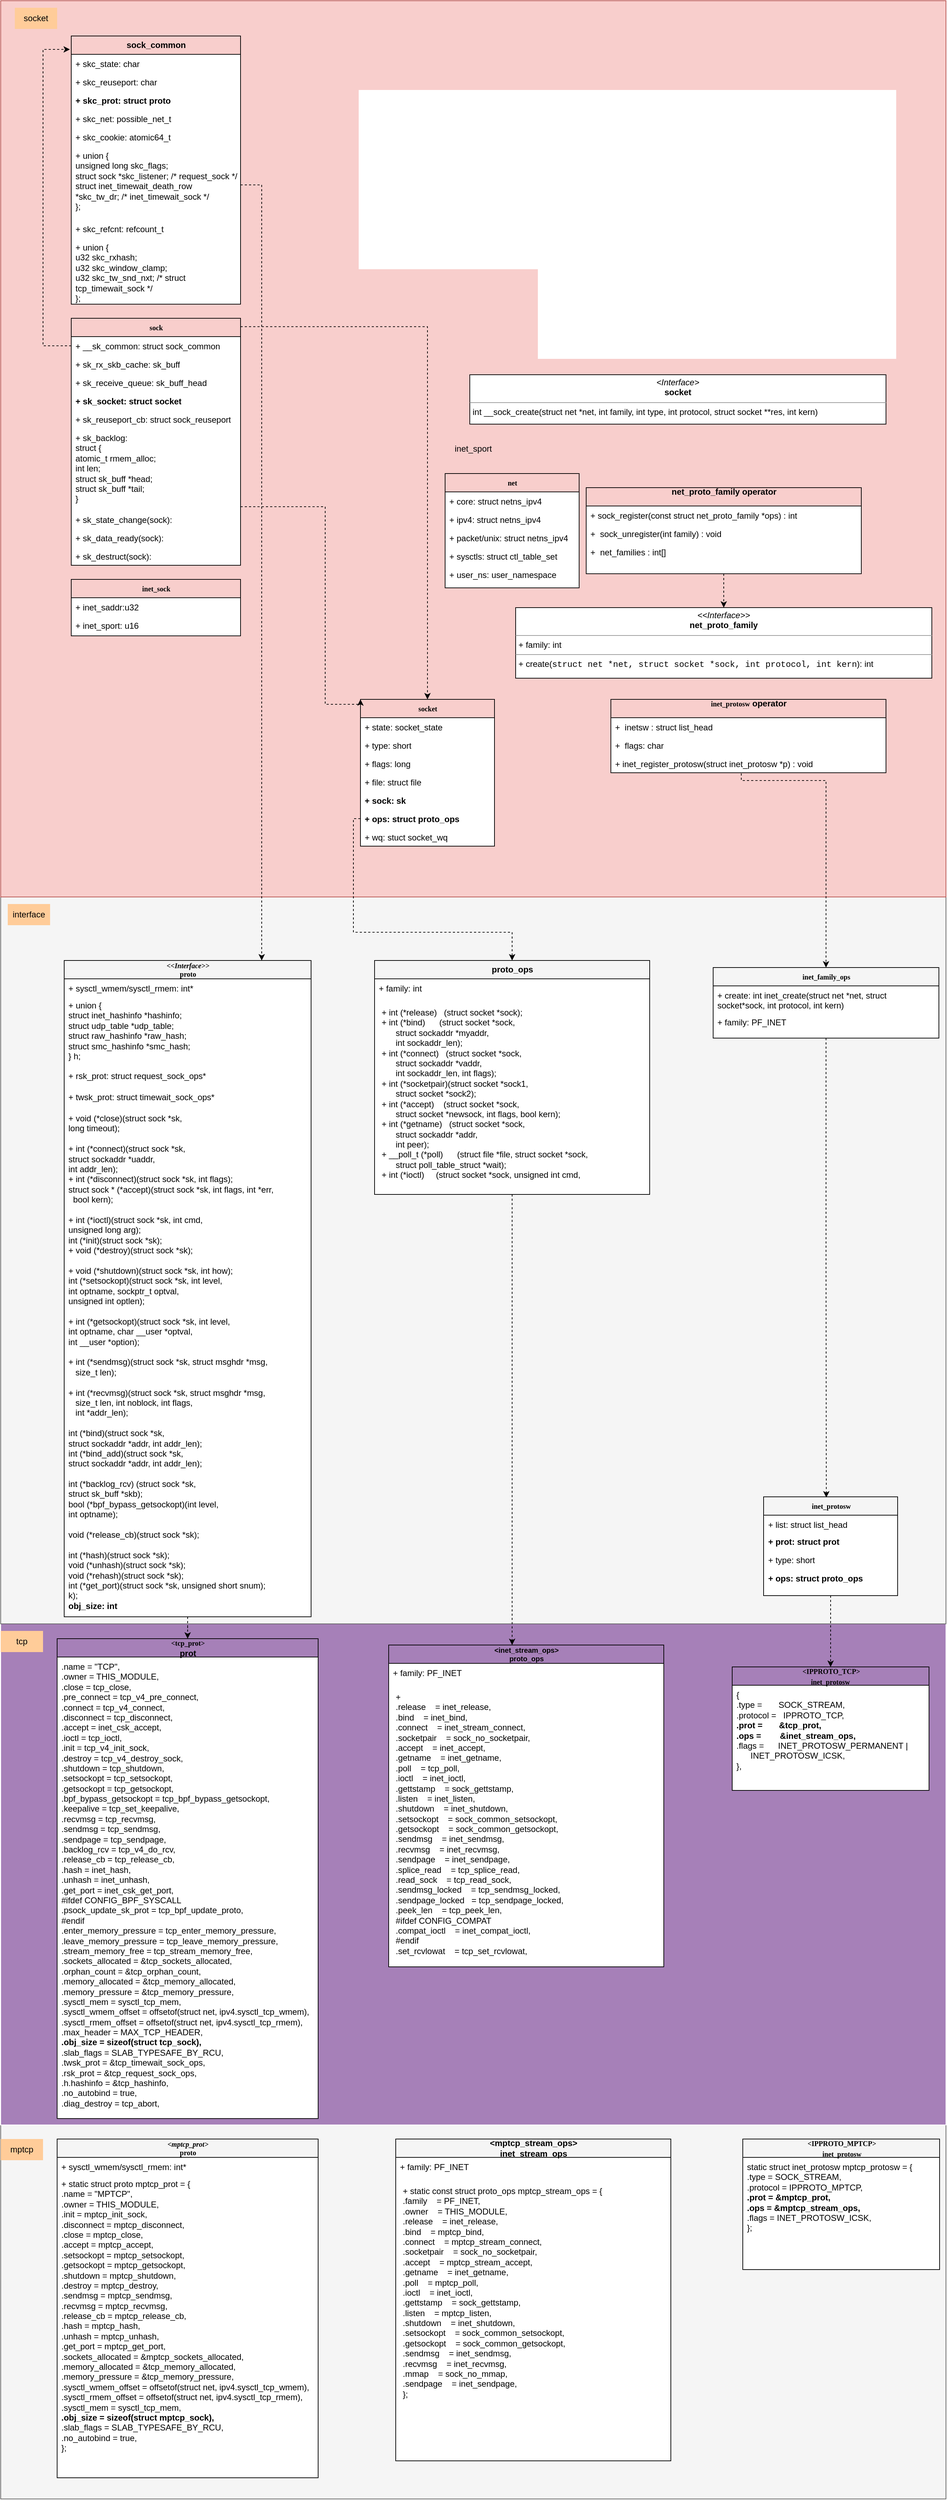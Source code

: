 <mxfile version="16.1.0" type="github">
  <diagram name="Page-1" id="c4acf3e9-155e-7222-9cf6-157b1a14988f">
    <mxGraphModel dx="1586" dy="2613" grid="1" gridSize="10" guides="1" tooltips="1" connect="1" arrows="1" fold="1" page="0" pageScale="1" pageWidth="850" pageHeight="1100" background="none" math="0" shadow="0">
      <root>
        <mxCell id="0" />
        <mxCell id="1" parent="0" />
        <mxCell id="nPnTj5xX4SkfBffu697Y-104" value="" style="rounded=0;whiteSpace=wrap;html=1;labelBackgroundColor=none;fontSize=12;fontColor=#333333;strokeColor=#666666;fillColor=#f5f5f5;" vertex="1" parent="1">
          <mxGeometry x="-200" y="1350" width="1340" height="530" as="geometry" />
        </mxCell>
        <mxCell id="nPnTj5xX4SkfBffu697Y-103" value="" style="rounded=0;whiteSpace=wrap;html=1;labelBackgroundColor=none;fontSize=12;fontColor=#000000;strokeColor=#FFFFFF;fillColor=#A680B8;gradientColor=none;" vertex="1" parent="1">
          <mxGeometry x="-200" y="640" width="1340" height="710" as="geometry" />
        </mxCell>
        <mxCell id="nPnTj5xX4SkfBffu697Y-102" value="inet_sport" style="rounded=0;whiteSpace=wrap;html=1;labelBackgroundColor=none;fontSize=12;strokeColor=#666666;fillColor=#f5f5f5;fontColor=#333333;" vertex="1" parent="1">
          <mxGeometry x="-200" y="-630" width="1340" height="1270" as="geometry" />
        </mxCell>
        <mxCell id="nPnTj5xX4SkfBffu697Y-64" value="inet_sport" style="rounded=0;whiteSpace=wrap;html=1;labelBackgroundColor=none;fontSize=12;strokeColor=#b85450;fillColor=#f8cecc;" vertex="1" parent="1">
          <mxGeometry x="-200" y="-1660" width="1340" height="1270" as="geometry" />
        </mxCell>
        <mxCell id="17acba5748e5396b-20" value="&lt;b&gt;net&lt;/b&gt;" style="swimlane;html=1;fontStyle=0;childLayout=stackLayout;horizontal=1;startSize=26;fillColor=none;horizontalStack=0;resizeParent=1;resizeLast=0;collapsible=1;marginBottom=0;swimlaneFillColor=#ffffff;rounded=0;shadow=0;comic=0;labelBackgroundColor=none;strokeWidth=1;fontFamily=Verdana;fontSize=10;align=center;" parent="1" vertex="1">
          <mxGeometry x="430" y="-990" width="190" height="162" as="geometry">
            <mxRectangle x="300" y="-308" width="50" height="26" as="alternateBounds" />
          </mxGeometry>
        </mxCell>
        <mxCell id="17acba5748e5396b-21" value="+ core:&amp;nbsp;struct netns_ipv4&lt;br&gt;&lt;br&gt;&lt;br&gt;&lt;br&gt;&lt;br&gt;" style="text;html=1;strokeColor=none;fillColor=none;align=left;verticalAlign=top;spacingLeft=4;spacingRight=4;whiteSpace=wrap;overflow=hidden;rotatable=0;points=[[0,0.5],[1,0.5]];portConstraint=eastwest;" parent="17acba5748e5396b-20" vertex="1">
          <mxGeometry y="26" width="190" height="26" as="geometry" />
        </mxCell>
        <mxCell id="_SGdVM72hPZveykd37PC-3" value="+ ipv4:&amp;nbsp;struct netns_ipv4&lt;br&gt;&lt;br&gt;&lt;br&gt;&lt;br&gt;&lt;br&gt;&lt;br&gt;" style="text;html=1;strokeColor=none;fillColor=none;align=left;verticalAlign=top;spacingLeft=4;spacingRight=4;whiteSpace=wrap;overflow=hidden;rotatable=0;points=[[0,0.5],[1,0.5]];portConstraint=eastwest;" parent="17acba5748e5396b-20" vertex="1">
          <mxGeometry y="52" width="190" height="26" as="geometry" />
        </mxCell>
        <mxCell id="_SGdVM72hPZveykd37PC-2" value="+ packet/unix:&amp;nbsp;struct netns_ipv4&lt;br&gt;&lt;br&gt;&lt;br&gt;&lt;br&gt;&lt;br&gt;" style="text;html=1;strokeColor=none;fillColor=none;align=left;verticalAlign=top;spacingLeft=4;spacingRight=4;whiteSpace=wrap;overflow=hidden;rotatable=0;points=[[0,0.5],[1,0.5]];portConstraint=eastwest;" parent="17acba5748e5396b-20" vertex="1">
          <mxGeometry y="78" width="190" height="26" as="geometry" />
        </mxCell>
        <mxCell id="17acba5748e5396b-24" value="+ sysctls:&amp;nbsp;struct ctl_table_set" style="text;html=1;strokeColor=none;fillColor=none;align=left;verticalAlign=top;spacingLeft=4;spacingRight=4;whiteSpace=wrap;overflow=hidden;rotatable=0;points=[[0,0.5],[1,0.5]];portConstraint=eastwest;" parent="17acba5748e5396b-20" vertex="1">
          <mxGeometry y="104" width="190" height="26" as="geometry" />
        </mxCell>
        <mxCell id="17acba5748e5396b-26" value="+ user_ns:&amp;nbsp;user_namespace" style="text;html=1;strokeColor=none;fillColor=none;align=left;verticalAlign=top;spacingLeft=4;spacingRight=4;whiteSpace=wrap;overflow=hidden;rotatable=0;points=[[0,0.5],[1,0.5]];portConstraint=eastwest;" parent="17acba5748e5396b-20" vertex="1">
          <mxGeometry y="130" width="190" height="26" as="geometry" />
        </mxCell>
        <mxCell id="nPnTj5xX4SkfBffu697Y-19" value="" style="edgeStyle=orthogonalEdgeStyle;rounded=0;orthogonalLoop=1;jettySize=auto;html=1;dashed=1;fontSize=12;fontColor=#000000;startFill=1;entryX=0.468;entryY=0.007;entryDx=0;entryDy=0;entryPerimeter=0;" edge="1" parent="1" source="17acba5748e5396b-30" target="_SGdVM72hPZveykd37PC-32">
          <mxGeometry relative="1" as="geometry" />
        </mxCell>
        <mxCell id="17acba5748e5396b-30" value="&lt;b&gt;inet_family_ops&lt;/b&gt;" style="swimlane;html=1;fontStyle=0;childLayout=stackLayout;horizontal=1;startSize=26;fillColor=none;horizontalStack=0;resizeParent=1;resizeLast=0;collapsible=1;marginBottom=0;swimlaneFillColor=#ffffff;rounded=0;shadow=0;comic=0;labelBackgroundColor=none;strokeWidth=1;fontFamily=Verdana;fontSize=10;align=center;" parent="1" vertex="1">
          <mxGeometry x="810" y="-290" width="320" height="100" as="geometry" />
        </mxCell>
        <mxCell id="17acba5748e5396b-32" value="+ create:&amp;nbsp;&lt;span&gt;int inet_create(struct net *net, struct socket*sock, int protocol,&amp;nbsp;&lt;/span&gt;&lt;span&gt;int kern)&lt;/span&gt;&lt;span&gt;&lt;br&gt;&lt;/span&gt;" style="text;html=1;strokeColor=none;fillColor=none;align=left;verticalAlign=top;spacingLeft=4;spacingRight=4;whiteSpace=wrap;overflow=hidden;rotatable=0;points=[[0,0.5],[1,0.5]];portConstraint=eastwest;" parent="17acba5748e5396b-30" vertex="1">
          <mxGeometry y="26" width="320" height="38" as="geometry" />
        </mxCell>
        <mxCell id="17acba5748e5396b-31" value="+ family: PF_INET" style="text;html=1;strokeColor=none;fillColor=none;align=left;verticalAlign=top;spacingLeft=4;spacingRight=4;whiteSpace=wrap;overflow=hidden;rotatable=0;points=[[0,0.5],[1,0.5]];portConstraint=eastwest;" parent="17acba5748e5396b-30" vertex="1">
          <mxGeometry y="64" width="320" height="26" as="geometry" />
        </mxCell>
        <mxCell id="5d2195bd80daf111-18" value="&lt;p style=&quot;margin: 0px ; margin-top: 4px ; text-align: center&quot;&gt;&lt;i&gt;&amp;lt;&amp;lt;Interface&amp;gt;&amp;gt;&lt;/i&gt;&lt;br&gt;&lt;b&gt;net_proto_family&lt;/b&gt;&lt;/p&gt;&lt;hr size=&quot;1&quot;&gt;&lt;p style=&quot;margin: 0px ; margin-left: 4px&quot;&gt;+ family: int&lt;br&gt;&lt;/p&gt;&lt;hr size=&quot;1&quot;&gt;&lt;p style=&quot;margin: 0px ; margin-left: 4px&quot;&gt;&lt;font style=&quot;font-size: 12px&quot;&gt;+ create(&lt;/font&gt;&lt;span&gt;&lt;font face=&quot;menlo, monaco, courier new, monospace&quot;&gt;struct net *net, struct socket *sock,&amp;nbsp;&lt;/font&gt;&lt;/span&gt;&lt;font face=&quot;menlo, monaco, courier new, monospace&quot;&gt;int protocol, int kern&lt;/font&gt;&lt;span&gt;): int&lt;/span&gt;&lt;/p&gt;" style="verticalAlign=top;align=left;overflow=fill;fontSize=12;fontFamily=Helvetica;html=1;rounded=0;shadow=0;comic=0;labelBackgroundColor=none;strokeWidth=1" parent="1" vertex="1">
          <mxGeometry x="530" y="-800" width="590" height="100" as="geometry" />
        </mxCell>
        <mxCell id="nPnTj5xX4SkfBffu697Y-13" value="" style="edgeStyle=orthogonalEdgeStyle;rounded=0;orthogonalLoop=1;jettySize=auto;html=1;dashed=1;fontSize=12;fontColor=#000000;startFill=1;" edge="1" parent="1" source="_SGdVM72hPZveykd37PC-13" target="5d2195bd80daf111-18">
          <mxGeometry relative="1" as="geometry" />
        </mxCell>
        <mxCell id="_SGdVM72hPZveykd37PC-13" value="&lt;b style=&quot;font-family: &amp;#34;helvetica&amp;#34; ; font-size: 12px&quot;&gt;net_proto_family operator&lt;br&gt;&lt;br&gt;&lt;/b&gt;" style="swimlane;html=1;fontStyle=0;childLayout=stackLayout;horizontal=1;startSize=26;fillColor=none;horizontalStack=0;resizeParent=1;resizeLast=0;collapsible=1;marginBottom=0;swimlaneFillColor=#ffffff;rounded=0;shadow=0;comic=0;labelBackgroundColor=none;strokeWidth=1;fontFamily=Verdana;fontSize=10;align=center;" parent="1" vertex="1">
          <mxGeometry x="630" y="-970" width="390" height="122" as="geometry" />
        </mxCell>
        <mxCell id="_SGdVM72hPZveykd37PC-14" value="&lt;span&gt;+ sock_register(const struct net_proto_family *ops) : int&lt;/span&gt;&lt;br&gt;&lt;br&gt;&lt;br&gt;" style="text;html=1;strokeColor=none;fillColor=none;align=left;verticalAlign=top;spacingLeft=4;spacingRight=4;whiteSpace=wrap;overflow=hidden;rotatable=0;points=[[0,0.5],[1,0.5]];portConstraint=eastwest;" parent="_SGdVM72hPZveykd37PC-13" vertex="1">
          <mxGeometry y="26" width="390" height="26" as="geometry" />
        </mxCell>
        <mxCell id="_SGdVM72hPZveykd37PC-15" value="+&amp;nbsp;&lt;span&gt;&amp;nbsp;sock_unregister(int family) : void&lt;/span&gt;&lt;br&gt;&lt;br&gt;&lt;br&gt;" style="text;html=1;strokeColor=none;fillColor=none;align=left;verticalAlign=top;spacingLeft=4;spacingRight=4;whiteSpace=wrap;overflow=hidden;rotatable=0;points=[[0,0.5],[1,0.5]];portConstraint=eastwest;" parent="_SGdVM72hPZveykd37PC-13" vertex="1">
          <mxGeometry y="52" width="390" height="26" as="geometry" />
        </mxCell>
        <mxCell id="_SGdVM72hPZveykd37PC-20" value="+&amp;nbsp;&lt;span&gt;&amp;nbsp;&lt;/span&gt;net_families : int[]" style="text;html=1;strokeColor=none;fillColor=none;align=left;verticalAlign=top;spacingLeft=4;spacingRight=4;whiteSpace=wrap;overflow=hidden;rotatable=0;points=[[0,0.5],[1,0.5]];portConstraint=eastwest;" parent="_SGdVM72hPZveykd37PC-13" vertex="1">
          <mxGeometry y="78" width="390" height="26" as="geometry" />
        </mxCell>
        <mxCell id="_SGdVM72hPZveykd37PC-24" value="&lt;p style=&quot;margin: 0px ; margin-top: 4px ; text-align: center&quot;&gt;&lt;i&gt;&amp;lt;Interface&amp;gt;&lt;/i&gt;&lt;br&gt;&lt;b&gt;socket&lt;/b&gt;&lt;/p&gt;&lt;hr size=&quot;1&quot;&gt;&lt;p style=&quot;margin: 0px ; margin-left: 4px&quot;&gt;&lt;/p&gt;&lt;p style=&quot;margin: 0px ; margin-left: 4px&quot;&gt;int __sock_create(struct net *net, int family, int type, int protocol,&amp;nbsp;&lt;span&gt;struct socket **res, int kern)&lt;/span&gt;&lt;/p&gt;" style="verticalAlign=top;align=left;overflow=fill;fontSize=12;fontFamily=Helvetica;html=1;rounded=0;shadow=0;comic=0;labelBackgroundColor=none;strokeWidth=1" parent="1" vertex="1">
          <mxGeometry x="465" y="-1130" width="590" height="70" as="geometry" />
        </mxCell>
        <mxCell id="nPnTj5xX4SkfBffu697Y-34" value="" style="edgeStyle=orthogonalEdgeStyle;rounded=0;orthogonalLoop=1;jettySize=auto;html=1;dashed=1;fontSize=12;fontColor=#000000;startFill=1;entryX=0.5;entryY=0;entryDx=0;entryDy=0;" edge="1" parent="1" source="_SGdVM72hPZveykd37PC-32" target="_SGdVM72hPZveykd37PC-62">
          <mxGeometry relative="1" as="geometry" />
        </mxCell>
        <mxCell id="_SGdVM72hPZveykd37PC-32" value="&lt;span style=&quot;font-size: 10px&quot;&gt;&lt;b&gt;inet_protosw&lt;/b&gt;&lt;/span&gt;" style="swimlane;html=1;fontStyle=0;childLayout=stackLayout;horizontal=1;startSize=26;fillColor=none;horizontalStack=0;resizeParent=1;resizeLast=0;collapsible=1;marginBottom=0;swimlaneFillColor=#ffffff;rounded=0;shadow=0;comic=0;labelBackgroundColor=none;strokeWidth=1;fontFamily=Verdana;fontSize=10;align=center;" parent="1" vertex="1">
          <mxGeometry x="881.5" y="460" width="190" height="140" as="geometry">
            <mxRectangle x="120" y="340" width="110" height="26" as="alternateBounds" />
          </mxGeometry>
        </mxCell>
        <mxCell id="_SGdVM72hPZveykd37PC-33" value="+ list:&amp;nbsp;struct list_head" style="text;html=1;strokeColor=none;fillColor=none;align=left;verticalAlign=top;spacingLeft=4;spacingRight=4;whiteSpace=wrap;overflow=hidden;rotatable=0;points=[[0,0.5],[1,0.5]];portConstraint=eastwest;" parent="_SGdVM72hPZveykd37PC-32" vertex="1">
          <mxGeometry y="26" width="190" height="24" as="geometry" />
        </mxCell>
        <mxCell id="_SGdVM72hPZveykd37PC-35" value="&lt;b&gt;+ prot: struct prot&lt;/b&gt;" style="text;html=1;strokeColor=none;fillColor=none;align=left;verticalAlign=top;spacingLeft=4;spacingRight=4;whiteSpace=wrap;overflow=hidden;rotatable=0;points=[[0,0.5],[1,0.5]];portConstraint=eastwest;" parent="_SGdVM72hPZveykd37PC-32" vertex="1">
          <mxGeometry y="50" width="190" height="26" as="geometry" />
        </mxCell>
        <mxCell id="_SGdVM72hPZveykd37PC-34" value="+ type: short" style="text;html=1;strokeColor=none;fillColor=none;align=left;verticalAlign=top;spacingLeft=4;spacingRight=4;whiteSpace=wrap;overflow=hidden;rotatable=0;points=[[0,0.5],[1,0.5]];portConstraint=eastwest;" parent="_SGdVM72hPZveykd37PC-32" vertex="1">
          <mxGeometry y="76" width="190" height="26" as="geometry" />
        </mxCell>
        <mxCell id="_SGdVM72hPZveykd37PC-48" value="&lt;b&gt;+ ops: struct proto_ops&lt;/b&gt;" style="text;html=1;strokeColor=none;fillColor=none;align=left;verticalAlign=top;spacingLeft=4;spacingRight=4;whiteSpace=wrap;overflow=hidden;rotatable=0;points=[[0,0.5],[1,0.5]];portConstraint=eastwest;" parent="_SGdVM72hPZveykd37PC-32" vertex="1">
          <mxGeometry y="102" width="190" height="26" as="geometry" />
        </mxCell>
        <mxCell id="_SGdVM72hPZveykd37PC-50" value="&lt;b&gt;inet_protosw&lt;/b&gt;&lt;b style=&quot;font-family: &amp;#34;helvetica&amp;#34; ; font-size: 12px&quot;&gt;&amp;nbsp;operator&lt;br&gt;&lt;br&gt;&lt;/b&gt;" style="swimlane;html=1;fontStyle=0;childLayout=stackLayout;horizontal=1;startSize=26;fillColor=none;horizontalStack=0;resizeParent=1;resizeLast=0;collapsible=1;marginBottom=0;swimlaneFillColor=#ffffff;rounded=0;shadow=0;comic=0;labelBackgroundColor=none;strokeWidth=1;fontFamily=Verdana;fontSize=10;align=center;" parent="1" vertex="1">
          <mxGeometry x="665" y="-670" width="390" height="104" as="geometry">
            <mxRectangle x="-20" y="580" width="160" height="30" as="alternateBounds" />
          </mxGeometry>
        </mxCell>
        <mxCell id="_SGdVM72hPZveykd37PC-52" value="+&amp;nbsp;&lt;span&gt;&amp;nbsp;inetsw : struct list_head&lt;/span&gt;" style="text;html=1;strokeColor=none;fillColor=none;align=left;verticalAlign=top;spacingLeft=4;spacingRight=4;whiteSpace=wrap;overflow=hidden;rotatable=0;points=[[0,0.5],[1,0.5]];portConstraint=eastwest;" parent="_SGdVM72hPZveykd37PC-50" vertex="1">
          <mxGeometry y="26" width="390" height="26" as="geometry" />
        </mxCell>
        <mxCell id="_SGdVM72hPZveykd37PC-61" value="+&amp;nbsp;&lt;span&gt;&amp;nbsp;flags: char&lt;/span&gt;" style="text;html=1;strokeColor=none;fillColor=none;align=left;verticalAlign=top;spacingLeft=4;spacingRight=4;whiteSpace=wrap;overflow=hidden;rotatable=0;points=[[0,0.5],[1,0.5]];portConstraint=eastwest;" parent="_SGdVM72hPZveykd37PC-50" vertex="1">
          <mxGeometry y="52" width="390" height="26" as="geometry" />
        </mxCell>
        <mxCell id="_SGdVM72hPZveykd37PC-51" value="&lt;span&gt;+ inet_register_protosw(struct inet_protosw *p) : void&lt;/span&gt;" style="text;html=1;strokeColor=none;fillColor=none;align=left;verticalAlign=top;spacingLeft=4;spacingRight=4;whiteSpace=wrap;overflow=hidden;rotatable=0;points=[[0,0.5],[1,0.5]];portConstraint=eastwest;" parent="_SGdVM72hPZveykd37PC-50" vertex="1">
          <mxGeometry y="78" width="390" height="26" as="geometry" />
        </mxCell>
        <mxCell id="_SGdVM72hPZveykd37PC-62" value="&lt;b&gt;&amp;lt;IPPROTO_TCP&amp;gt;&lt;span style=&quot;font-family: &amp;#34;helvetica&amp;#34; ; font-size: 12px&quot;&gt;&lt;br&gt;&lt;/span&gt;inet_protosw&amp;nbsp;&lt;/b&gt;&lt;b style=&quot;font-family: &amp;#34;helvetica&amp;#34; ; font-size: 12px&quot;&gt;&lt;br&gt;&lt;/b&gt;" style="swimlane;html=1;fontStyle=0;childLayout=stackLayout;horizontal=1;startSize=26;fillColor=none;horizontalStack=0;resizeParent=1;resizeLast=0;collapsible=1;marginBottom=0;swimlaneFillColor=#ffffff;rounded=0;shadow=0;comic=0;labelBackgroundColor=none;strokeWidth=1;fontFamily=Verdana;fontSize=10;align=center;" parent="1" vertex="1">
          <mxGeometry x="837" y="701" width="279" height="175" as="geometry">
            <mxRectangle x="-20" y="580" width="160" height="30" as="alternateBounds" />
          </mxGeometry>
        </mxCell>
        <mxCell id="_SGdVM72hPZveykd37PC-63" value="&lt;span&gt;{&lt;/span&gt;&lt;div&gt;&lt;span&gt;  &lt;/span&gt;.type =&amp;nbsp; &amp;nbsp; &amp;nbsp; &amp;nbsp;SOCK_STREAM,&lt;/div&gt;&lt;div&gt;&lt;span&gt;  &lt;/span&gt;.protocol =&amp;nbsp; &amp;nbsp;IPPROTO_TCP,&lt;/div&gt;&lt;div&gt;&lt;b&gt;&lt;span&gt;  &lt;/span&gt;.prot =&amp;nbsp; &amp;nbsp; &amp;nbsp; &amp;nbsp;&amp;amp;tcp_prot,&lt;/b&gt;&lt;/div&gt;&lt;div&gt;&lt;b&gt;&lt;span&gt;  &lt;/span&gt;.ops =&amp;nbsp; &amp;nbsp; &amp;nbsp; &amp;nbsp; &amp;amp;inet_stream_ops,&lt;/b&gt;&lt;/div&gt;&lt;div&gt;&lt;span&gt;  &lt;/span&gt;.flags =&amp;nbsp; &amp;nbsp; &amp;nbsp; INET_PROTOSW_PERMANENT |&lt;/div&gt;&lt;div&gt;&lt;span&gt;   &lt;/span&gt;&amp;nbsp; &amp;nbsp; &amp;nbsp; INET_PROTOSW_ICSK,&lt;/div&gt;&lt;div&gt;&lt;span&gt; &lt;/span&gt;},&lt;/div&gt;" style="text;html=1;strokeColor=none;fillColor=none;align=left;verticalAlign=top;spacingLeft=4;spacingRight=4;whiteSpace=wrap;overflow=hidden;rotatable=0;points=[[0,0.5],[1,0.5]];portConstraint=eastwest;" parent="_SGdVM72hPZveykd37PC-62" vertex="1">
          <mxGeometry y="26" width="279" height="144" as="geometry" />
        </mxCell>
        <mxCell id="nPnTj5xX4SkfBffu697Y-32" value="" style="edgeStyle=orthogonalEdgeStyle;rounded=0;orthogonalLoop=1;jettySize=auto;html=1;dashed=1;fontSize=12;fontColor=#000000;startFill=1;" edge="1" parent="1" source="_SGdVM72hPZveykd37PC-69" target="_SGdVM72hPZveykd37PC-88">
          <mxGeometry relative="1" as="geometry" />
        </mxCell>
        <mxCell id="_SGdVM72hPZveykd37PC-69" value="&lt;span style=&quot;font-size: 10px&quot;&gt;&lt;b&gt;&lt;i&gt;&amp;lt;&amp;lt;Interface&amp;gt;&amp;gt;&lt;br&gt;&lt;/i&gt;proto&lt;/b&gt;&lt;/span&gt;" style="swimlane;html=1;fontStyle=0;childLayout=stackLayout;horizontal=1;startSize=26;fillColor=none;horizontalStack=0;resizeParent=1;resizeLast=0;collapsible=1;marginBottom=0;swimlaneFillColor=#ffffff;rounded=0;shadow=0;comic=0;labelBackgroundColor=none;strokeWidth=1;fontFamily=Verdana;fontSize=10;align=center;" parent="1" vertex="1">
          <mxGeometry x="-110" y="-300" width="350" height="930" as="geometry">
            <mxRectangle x="-100" y="330" width="110" height="26" as="alternateBounds" />
          </mxGeometry>
        </mxCell>
        <mxCell id="_SGdVM72hPZveykd37PC-70" value="+ sysctl_wmem/sysctl_rmem: int*" style="text;html=1;strokeColor=none;fillColor=none;align=left;verticalAlign=top;spacingLeft=4;spacingRight=4;whiteSpace=wrap;overflow=hidden;rotatable=0;points=[[0,0.5],[1,0.5]];portConstraint=eastwest;" parent="_SGdVM72hPZveykd37PC-69" vertex="1">
          <mxGeometry y="26" width="350" height="24" as="geometry" />
        </mxCell>
        <mxCell id="_SGdVM72hPZveykd37PC-73" value="+&amp;nbsp;&lt;span&gt;union {&lt;/span&gt;&lt;div&gt;&lt;span&gt;  &lt;/span&gt;struct inet_hashinfo&lt;span&gt; &lt;/span&gt;*hashinfo;&lt;/div&gt;&lt;div&gt;&lt;span&gt;  &lt;/span&gt;struct udp_table&lt;span&gt; &lt;/span&gt;*udp_table;&lt;/div&gt;&lt;div&gt;&lt;span&gt;  &lt;/span&gt;struct raw_hashinfo&lt;span&gt; &lt;/span&gt;*raw_hash;&lt;/div&gt;&lt;div&gt;&lt;span&gt;  &lt;/span&gt;struct smc_hashinfo&lt;span&gt; &lt;/span&gt;*smc_hash;&lt;/div&gt;&lt;div&gt;&lt;span&gt; &lt;/span&gt;} h;&lt;/div&gt;" style="text;html=1;strokeColor=none;fillColor=none;align=left;verticalAlign=top;spacingLeft=4;spacingRight=4;whiteSpace=wrap;overflow=hidden;rotatable=0;points=[[0,0.5],[1,0.5]];portConstraint=eastwest;" parent="_SGdVM72hPZveykd37PC-69" vertex="1">
          <mxGeometry y="50" width="350" height="100" as="geometry" />
        </mxCell>
        <mxCell id="_SGdVM72hPZveykd37PC-71" value="+ rsk_prot: struct request_sock_ops*" style="text;html=1;strokeColor=none;fillColor=none;align=left;verticalAlign=top;spacingLeft=4;spacingRight=4;whiteSpace=wrap;overflow=hidden;rotatable=0;points=[[0,0.5],[1,0.5]];portConstraint=eastwest;" parent="_SGdVM72hPZveykd37PC-69" vertex="1">
          <mxGeometry y="150" width="350" height="30" as="geometry" />
        </mxCell>
        <mxCell id="_SGdVM72hPZveykd37PC-75" value="+ twsk_prot: struct timewait_sock_ops*" style="text;html=1;strokeColor=none;fillColor=none;align=left;verticalAlign=top;spacingLeft=4;spacingRight=4;whiteSpace=wrap;overflow=hidden;rotatable=0;points=[[0,0.5],[1,0.5]];portConstraint=eastwest;" parent="_SGdVM72hPZveykd37PC-69" vertex="1">
          <mxGeometry y="180" width="350" height="30" as="geometry" />
        </mxCell>
        <mxCell id="_SGdVM72hPZveykd37PC-76" value="+&amp;nbsp;&lt;span&gt;void&lt;/span&gt;&lt;span&gt;   &lt;/span&gt;&lt;span&gt;(*close)(struct sock *sk,&lt;/span&gt;&lt;div&gt;&lt;span&gt;     &lt;/span&gt;long timeout);&lt;/div&gt;&lt;div&gt;&lt;br&gt;&lt;/div&gt;&lt;div&gt;&lt;span&gt;&lt;/span&gt;+ int&lt;span&gt;   &lt;/span&gt;(*connect)(struct sock *sk,&lt;/div&gt;&lt;div&gt;&lt;span&gt;     &lt;/span&gt;struct sockaddr *uaddr,&lt;/div&gt;&lt;div&gt;&lt;span&gt;     &lt;/span&gt;int addr_len);&lt;/div&gt;&lt;div&gt;&lt;span&gt;&lt;/span&gt;+ int&lt;span&gt;   &lt;/span&gt;(*disconnect)(struct sock *sk, int flags);&lt;/div&gt;&lt;div&gt;&lt;span&gt; &lt;/span&gt;struct sock *&lt;span&gt;  &lt;/span&gt;(*accept)(struct sock *sk, int flags, int *err,&lt;/div&gt;&lt;div&gt;&lt;span&gt;     &lt;/span&gt;&amp;nbsp; bool kern);&lt;/div&gt;&lt;div&gt;&lt;br&gt;&lt;/div&gt;&lt;div&gt;&lt;span&gt;&lt;/span&gt;+ int&lt;span&gt;   &lt;/span&gt;(*ioctl)(struct sock *sk, int cmd,&lt;/div&gt;&lt;div&gt;&lt;span&gt;     &lt;/span&gt; unsigned long arg);&lt;/div&gt;&lt;div&gt;&lt;span&gt; &lt;/span&gt;int&lt;span&gt;   &lt;/span&gt;(*init)(struct sock *sk);&lt;/div&gt;&lt;div&gt;&lt;span&gt;&lt;/span&gt;+ void&lt;span&gt;   &lt;/span&gt;(*destroy)(struct sock *sk);&lt;/div&gt;&lt;div&gt;&lt;br&gt;&lt;/div&gt;&lt;div&gt;&lt;span&gt;&lt;/span&gt;+ void&lt;span&gt;   &lt;/span&gt;(*shutdown)(struct sock *sk, int how);&lt;/div&gt;&lt;div&gt;&lt;span&gt; &lt;/span&gt;int&lt;span&gt;   &lt;/span&gt;(*setsockopt)(struct sock *sk, int level,&lt;/div&gt;&lt;div&gt;&lt;span&gt;     &lt;/span&gt;int optname, sockptr_t optval,&lt;/div&gt;&lt;div&gt;&lt;span&gt;     &lt;/span&gt;unsigned int optlen);&lt;/div&gt;&lt;div&gt;&lt;br&gt;&lt;/div&gt;&lt;div&gt;&lt;span&gt;&lt;/span&gt;+ int&lt;span&gt;   &lt;/span&gt;(*getsockopt)(struct sock *sk, int level,&lt;/div&gt;&lt;div&gt;&lt;span&gt;int optname, char __user *optval,&lt;/span&gt;&lt;br&gt;&lt;/div&gt;&lt;div&gt;&lt;span&gt;     &lt;/span&gt;int __user *option);&lt;/div&gt;&lt;div&gt;&lt;br&gt;&lt;/div&gt;&lt;div&gt;&lt;span&gt;&lt;/span&gt;+ int&lt;span&gt;   &lt;/span&gt;(*sendmsg)(struct sock *sk, struct msghdr *msg,&lt;/div&gt;&lt;div&gt;&lt;span&gt;     &lt;/span&gt;&amp;nbsp; &amp;nbsp;size_t len);&lt;/div&gt;&lt;div&gt;&lt;br&gt;&lt;/div&gt;&lt;div&gt;&lt;span&gt;&lt;/span&gt;+ int&lt;span&gt;   &lt;/span&gt;(*recvmsg)(struct sock *sk, struct msghdr *msg,&lt;/div&gt;&lt;div&gt;&lt;span&gt;     &lt;/span&gt;&amp;nbsp; &amp;nbsp;size_t len, int noblock, int flags,&lt;/div&gt;&lt;div&gt;&lt;span&gt;     &lt;/span&gt;&amp;nbsp; &amp;nbsp;int *addr_len);&lt;/div&gt;&lt;div&gt;&lt;br&gt;&lt;/div&gt;&lt;div&gt;&lt;span&gt; &lt;/span&gt;int&lt;span&gt;   &lt;/span&gt;(*bind)(struct sock *sk,&lt;/div&gt;&lt;div&gt;&lt;span&gt;     &lt;/span&gt;struct sockaddr *addr, int addr_len);&lt;/div&gt;&lt;div&gt;&lt;span&gt; &lt;/span&gt;int&lt;span&gt;   &lt;/span&gt;(*bind_add)(struct sock *sk,&lt;/div&gt;&lt;div&gt;&lt;span&gt;     &lt;/span&gt;struct sockaddr *addr, int addr_len);&lt;/div&gt;&lt;div&gt;&lt;br&gt;&lt;/div&gt;&lt;div&gt;&lt;span&gt; &lt;/span&gt;int&lt;span&gt;   &lt;/span&gt;(*backlog_rcv) (struct sock *sk,&lt;/div&gt;&lt;div&gt;&lt;span&gt;      &lt;/span&gt;struct sk_buff *skb);&lt;/div&gt;&lt;div&gt;&lt;span&gt; &lt;/span&gt;bool&lt;span&gt;   &lt;/span&gt;(*bpf_bypass_getsockopt)(int level,&lt;/div&gt;&lt;div&gt;&lt;span&gt;       &lt;/span&gt; int optname);&lt;/div&gt;&lt;div&gt;&lt;br&gt;&lt;/div&gt;&lt;div&gt;&lt;span&gt; &lt;/span&gt;void&lt;span&gt;  &lt;/span&gt;(*release_cb)(struct sock *sk);&lt;/div&gt;&lt;div&gt;&lt;br&gt;&lt;/div&gt;&lt;div&gt;&lt;span&gt; &lt;/span&gt;int&lt;span&gt;   &lt;/span&gt;(*hash)(struct sock *sk);&lt;/div&gt;&lt;div&gt;&lt;span&gt; &lt;/span&gt;void&lt;span&gt;   &lt;/span&gt;(*unhash)(struct sock *sk);&lt;/div&gt;&lt;div&gt;&lt;span&gt; &lt;/span&gt;void&lt;span&gt;   &lt;/span&gt;(*rehash)(struct sock *sk);&lt;/div&gt;&lt;div&gt;&lt;span&gt; &lt;/span&gt;int&lt;span&gt;   &lt;/span&gt;(*get_port)(struct sock *sk, unsigned short snum);&lt;/div&gt;&lt;div&gt;&lt;span&gt;k);&lt;/span&gt;&lt;br&gt;&lt;/div&gt;&lt;div&gt;&lt;b&gt;obj_size: int&lt;/b&gt;&lt;span&gt;&lt;br&gt;&lt;/span&gt;&lt;/div&gt;&lt;div&gt;&lt;br&gt;&lt;/div&gt;" style="text;html=1;strokeColor=none;fillColor=none;align=left;verticalAlign=top;spacingLeft=4;spacingRight=4;whiteSpace=wrap;overflow=hidden;rotatable=0;points=[[0,0.5],[1,0.5]];portConstraint=eastwest;" parent="_SGdVM72hPZveykd37PC-69" vertex="1">
          <mxGeometry y="210" width="350" height="710" as="geometry" />
        </mxCell>
        <mxCell id="nPnTj5xX4SkfBffu697Y-33" value="" style="edgeStyle=orthogonalEdgeStyle;rounded=0;orthogonalLoop=1;jettySize=auto;html=1;dashed=1;fontSize=12;fontColor=#000000;startFill=1;" edge="1" parent="1" source="_SGdVM72hPZveykd37PC-79" target="_SGdVM72hPZveykd37PC-84">
          <mxGeometry relative="1" as="geometry">
            <Array as="points">
              <mxPoint x="525" y="510" />
              <mxPoint x="525" y="510" />
            </Array>
          </mxGeometry>
        </mxCell>
        <mxCell id="_SGdVM72hPZveykd37PC-79" value="&lt;b style=&quot;font-family: &amp;#34;helvetica&amp;#34; ; font-size: 12px&quot;&gt;proto_ops&lt;/b&gt;&lt;b style=&quot;font-family: &amp;#34;helvetica&amp;#34; ; font-size: 12px&quot;&gt;&lt;br&gt;&lt;/b&gt;" style="swimlane;html=1;fontStyle=0;childLayout=stackLayout;horizontal=1;startSize=26;fillColor=none;horizontalStack=0;resizeParent=1;resizeLast=0;collapsible=1;marginBottom=0;swimlaneFillColor=#ffffff;rounded=0;shadow=0;comic=0;labelBackgroundColor=none;strokeWidth=1;fontFamily=Verdana;fontSize=10;align=center;" parent="1" vertex="1">
          <mxGeometry x="330" y="-300" width="390" height="331.5" as="geometry">
            <mxRectangle x="400" y="670" width="160" height="30" as="alternateBounds" />
          </mxGeometry>
        </mxCell>
        <mxCell id="_SGdVM72hPZveykd37PC-80" value="+&amp;nbsp;&lt;span&gt;family: int&lt;/span&gt;" style="text;html=1;strokeColor=none;fillColor=none;align=left;verticalAlign=top;spacingLeft=4;spacingRight=4;whiteSpace=wrap;overflow=hidden;rotatable=0;points=[[0,0.5],[1,0.5]];portConstraint=eastwest;" parent="_SGdVM72hPZveykd37PC-79" vertex="1">
          <mxGeometry y="26" width="390" height="34" as="geometry" />
        </mxCell>
        <mxCell id="_SGdVM72hPZveykd37PC-82" value="&lt;p style=&quot;margin: 0px 0px 0px 4px&quot;&gt;+&amp;nbsp;int&amp;nbsp;(*release)&amp;nbsp; &amp;nbsp;(struct socket *sock);&lt;/p&gt;&lt;p style=&quot;margin: 0px 0px 0px 4px&quot;&gt;+ int&amp;nbsp;(*bind)&amp;nbsp;&amp;nbsp; &amp;nbsp; &amp;nbsp;(struct socket *sock,&lt;/p&gt;&lt;p style=&quot;margin: 0px 0px 0px 4px&quot;&gt;&amp;nbsp; &amp;nbsp; &amp;nbsp; struct sockaddr *myaddr,&lt;/p&gt;&lt;p style=&quot;margin: 0px 0px 0px 4px&quot;&gt;&amp;nbsp; &amp;nbsp; &amp;nbsp; int sockaddr_len);&lt;/p&gt;&lt;p style=&quot;margin: 0px 0px 0px 4px&quot;&gt;+ int&amp;nbsp;(*connect)&amp;nbsp; &amp;nbsp;(struct socket *sock,&lt;/p&gt;&lt;p style=&quot;margin: 0px 0px 0px 4px&quot;&gt;&amp;nbsp; &amp;nbsp; &amp;nbsp; struct sockaddr *vaddr,&lt;/p&gt;&lt;p style=&quot;margin: 0px 0px 0px 4px&quot;&gt;&amp;nbsp; &amp;nbsp; &amp;nbsp; int sockaddr_len, int flags);&lt;/p&gt;&lt;p style=&quot;margin: 0px 0px 0px 4px&quot;&gt;+ int&amp;nbsp;(*socketpair)(struct socket *sock1,&lt;/p&gt;&lt;p style=&quot;margin: 0px 0px 0px 4px&quot;&gt;&amp;nbsp; &amp;nbsp; &amp;nbsp; struct socket *sock2);&lt;/p&gt;&lt;p style=&quot;margin: 0px 0px 0px 4px&quot;&gt;+ int&amp;nbsp;(*accept)&amp;nbsp; &amp;nbsp; (struct socket *sock,&lt;/p&gt;&lt;p style=&quot;margin: 0px 0px 0px 4px&quot;&gt;&amp;nbsp; &amp;nbsp; &amp;nbsp; struct socket *newsock, int flags, bool kern);&lt;/p&gt;&lt;p style=&quot;margin: 0px 0px 0px 4px&quot;&gt;+ int&amp;nbsp;(*getname)&amp;nbsp; &amp;nbsp;(struct socket *sock,&lt;/p&gt;&lt;p style=&quot;margin: 0px 0px 0px 4px&quot;&gt;&amp;nbsp; &amp;nbsp; &amp;nbsp; struct sockaddr *addr,&lt;/p&gt;&lt;p style=&quot;margin: 0px 0px 0px 4px&quot;&gt;&amp;nbsp; &amp;nbsp; &amp;nbsp; int peer);&lt;/p&gt;&lt;p style=&quot;margin: 0px 0px 0px 4px&quot;&gt;+ __poll_t&amp;nbsp;(*poll)&amp;nbsp;&amp;nbsp; &amp;nbsp; &amp;nbsp;(struct file *file, struct socket *sock,&lt;/p&gt;&lt;p style=&quot;margin: 0px 0px 0px 4px&quot;&gt;&amp;nbsp; &amp;nbsp; &amp;nbsp; struct poll_table_struct *wait);&lt;/p&gt;&lt;p style=&quot;margin: 0px 0px 0px 4px&quot;&gt;+ int&amp;nbsp;(*ioctl)&amp;nbsp; &amp;nbsp; &amp;nbsp;(struct socket *sock, unsigned int cmd,&lt;/p&gt;&lt;p style=&quot;margin: 0px 0px 0px 4px&quot;&gt;&amp;nbsp; &amp;nbsp; &amp;nbsp; unsigned long arg);&lt;/p&gt;&lt;p style=&quot;margin: 0px 0px 0px 4px&quot;&gt;+ int&amp;nbsp;(*gettstamp) (struct socket *sock, void __user *userstamp,&lt;/p&gt;&lt;p style=&quot;margin: 0px 0px 0px 4px&quot;&gt;&amp;nbsp; &amp;nbsp; &amp;nbsp; bool timeval, bool time32);&lt;/p&gt;&lt;p style=&quot;margin: 0px 0px 0px 4px&quot;&gt;+ int&amp;nbsp;(*listen)&amp;nbsp; &amp;nbsp; (struct socket *sock, int len);&lt;/p&gt;&lt;p style=&quot;margin: 0px 0px 0px 4px&quot;&gt;+ int&amp;nbsp;(*shutdown)&amp;nbsp; (struct socket *sock, int flags);&lt;/p&gt;&lt;p style=&quot;margin: 0px 0px 0px 4px&quot;&gt;+ int&amp;nbsp;(*setsockopt)(struct socket *sock, int level,&lt;/p&gt;&lt;p style=&quot;margin: 0px 0px 0px 4px&quot;&gt;&amp;nbsp; &amp;nbsp; &amp;nbsp; int optname, sockptr_t optval,&lt;/p&gt;&lt;p style=&quot;margin: 0px 0px 0px 4px&quot;&gt;&amp;nbsp; &amp;nbsp; &amp;nbsp; unsigned int optlen);&lt;/p&gt;&lt;p style=&quot;margin: 0px 0px 0px 4px&quot;&gt;+ int&amp;nbsp;(*getsockopt)(struct socket *sock, int level,&lt;/p&gt;&lt;p style=&quot;margin: 0px 0px 0px 4px&quot;&gt;&amp;nbsp; &amp;nbsp; &amp;nbsp; int optname, char __user *optval, int __user *optlen);&lt;/p&gt;&lt;p style=&quot;margin: 0px 0px 0px 4px&quot;&gt;+ void&amp;nbsp;(*show_fdinfo)(struct seq_file *m, struct socket *sock);&lt;/p&gt;&lt;p style=&quot;margin: 0px 0px 0px 4px&quot;&gt;+ int&amp;nbsp;(*sendmsg)&amp;nbsp; &amp;nbsp;(struct socket *sock, struct msghdr *m,&lt;/p&gt;&lt;p style=&quot;margin: 0px 0px 0px 4px&quot;&gt;&amp;nbsp; &amp;nbsp; &amp;nbsp; size_t total_len);&lt;/p&gt;" style="text;html=1;strokeColor=none;fillColor=none;align=left;verticalAlign=top;spacingLeft=4;spacingRight=4;whiteSpace=wrap;overflow=hidden;rotatable=0;points=[[0,0.5],[1,0.5]];portConstraint=eastwest;" parent="_SGdVM72hPZveykd37PC-79" vertex="1">
          <mxGeometry y="60" width="390" height="250" as="geometry" />
        </mxCell>
        <mxCell id="_SGdVM72hPZveykd37PC-84" value="&lt;font face=&quot;helvetica&quot;&gt;&lt;b&gt;&amp;lt;inet_stream_ops&amp;gt;&lt;br&gt;proto_ops&lt;br&gt;&lt;/b&gt;&lt;/font&gt;" style="swimlane;html=1;fontStyle=0;childLayout=stackLayout;horizontal=1;startSize=26;fillColor=none;horizontalStack=0;resizeParent=1;resizeLast=0;collapsible=1;marginBottom=0;swimlaneFillColor=#ffffff;rounded=0;shadow=0;comic=0;labelBackgroundColor=none;strokeWidth=1;fontFamily=Verdana;fontSize=10;align=center;" parent="1" vertex="1">
          <mxGeometry x="350" y="670" width="390" height="456" as="geometry">
            <mxRectangle x="350" y="670" width="160" height="30" as="alternateBounds" />
          </mxGeometry>
        </mxCell>
        <mxCell id="_SGdVM72hPZveykd37PC-85" value="+&amp;nbsp;&lt;span&gt;family:&amp;nbsp;&lt;/span&gt;PF_INET" style="text;html=1;strokeColor=none;fillColor=none;align=left;verticalAlign=top;spacingLeft=4;spacingRight=4;whiteSpace=wrap;overflow=hidden;rotatable=0;points=[[0,0.5],[1,0.5]];portConstraint=eastwest;" parent="_SGdVM72hPZveykd37PC-84" vertex="1">
          <mxGeometry y="26" width="390" height="34" as="geometry" />
        </mxCell>
        <mxCell id="_SGdVM72hPZveykd37PC-86" value="&lt;p style=&quot;margin: 0px 0px 0px 4px&quot;&gt;+&amp;nbsp;&lt;/p&gt;&lt;p style=&quot;margin: 0px 0px 0px 4px&quot;&gt;&lt;span&gt;.release&lt;/span&gt;&lt;span&gt; &lt;/span&gt;&lt;span&gt;&amp;nbsp; &amp;nbsp;= inet_release,&lt;/span&gt;&lt;/p&gt;&lt;p style=&quot;margin: 0px 0px 0px 4px&quot;&gt;&lt;span&gt; &lt;/span&gt;.bind&lt;span&gt;  &lt;/span&gt;&amp;nbsp; &amp;nbsp;= inet_bind,&lt;/p&gt;&lt;p style=&quot;margin: 0px 0px 0px 4px&quot;&gt;&lt;span&gt; &lt;/span&gt;.connect&lt;span&gt; &lt;/span&gt;&amp;nbsp; &amp;nbsp;= inet_stream_connect,&lt;/p&gt;&lt;p style=&quot;margin: 0px 0px 0px 4px&quot;&gt;&lt;span&gt; &lt;/span&gt;.socketpair&lt;span&gt; &lt;/span&gt;&amp;nbsp; &amp;nbsp;= sock_no_socketpair,&lt;/p&gt;&lt;p style=&quot;margin: 0px 0px 0px 4px&quot;&gt;&lt;span&gt; &lt;/span&gt;.accept&lt;span&gt;  &lt;/span&gt;&amp;nbsp; &amp;nbsp;= inet_accept,&lt;/p&gt;&lt;p style=&quot;margin: 0px 0px 0px 4px&quot;&gt;&lt;span&gt; &lt;/span&gt;.getname&lt;span&gt; &lt;/span&gt;&amp;nbsp; &amp;nbsp;= inet_getname,&lt;/p&gt;&lt;p style=&quot;margin: 0px 0px 0px 4px&quot;&gt;&lt;span&gt; &lt;/span&gt;.poll&lt;span&gt;  &lt;/span&gt;&amp;nbsp; &amp;nbsp;= tcp_poll,&lt;/p&gt;&lt;p style=&quot;margin: 0px 0px 0px 4px&quot;&gt;&lt;span&gt; &lt;/span&gt;.ioctl&lt;span&gt;  &lt;/span&gt;&amp;nbsp; &amp;nbsp;= inet_ioctl,&lt;/p&gt;&lt;p style=&quot;margin: 0px 0px 0px 4px&quot;&gt;&lt;span&gt; &lt;/span&gt;.gettstamp&lt;span&gt; &lt;/span&gt;&amp;nbsp; &amp;nbsp;= sock_gettstamp,&lt;/p&gt;&lt;p style=&quot;margin: 0px 0px 0px 4px&quot;&gt;&lt;span&gt; &lt;/span&gt;.listen&lt;span&gt;  &lt;/span&gt;&amp;nbsp; &amp;nbsp;= inet_listen,&lt;/p&gt;&lt;p style=&quot;margin: 0px 0px 0px 4px&quot;&gt;&lt;span&gt; &lt;/span&gt;.shutdown&lt;span&gt; &lt;/span&gt;&amp;nbsp; &amp;nbsp;= inet_shutdown,&lt;/p&gt;&lt;p style=&quot;margin: 0px 0px 0px 4px&quot;&gt;&lt;span&gt; &lt;/span&gt;.setsockopt&lt;span&gt; &lt;/span&gt;&amp;nbsp; &amp;nbsp;= sock_common_setsockopt,&lt;/p&gt;&lt;p style=&quot;margin: 0px 0px 0px 4px&quot;&gt;&lt;span&gt; &lt;/span&gt;.getsockopt&lt;span&gt; &lt;/span&gt;&amp;nbsp; &amp;nbsp;= sock_common_getsockopt,&lt;/p&gt;&lt;p style=&quot;margin: 0px 0px 0px 4px&quot;&gt;&lt;span&gt; &lt;/span&gt;.sendmsg&lt;span&gt; &lt;/span&gt;&amp;nbsp; &amp;nbsp;= inet_sendmsg,&lt;/p&gt;&lt;p style=&quot;margin: 0px 0px 0px 4px&quot;&gt;&lt;span&gt; &lt;/span&gt;.recvmsg&lt;span&gt; &lt;/span&gt;&amp;nbsp; &amp;nbsp;= inet_recvmsg,&lt;/p&gt;&lt;p style=&quot;margin: 0px 0px 0px 4px&quot;&gt;&lt;span&gt; &lt;/span&gt;.sendpage&lt;span&gt; &lt;/span&gt;&amp;nbsp; &amp;nbsp;= inet_sendpage,&lt;/p&gt;&lt;p style=&quot;margin: 0px 0px 0px 4px&quot;&gt;&lt;span&gt; &lt;/span&gt;.splice_read&lt;span&gt; &lt;/span&gt;&amp;nbsp; &amp;nbsp;= tcp_splice_read,&lt;/p&gt;&lt;p style=&quot;margin: 0px 0px 0px 4px&quot;&gt;&lt;span&gt; &lt;/span&gt;.read_sock&lt;span&gt; &lt;/span&gt;&amp;nbsp; &amp;nbsp;= tcp_read_sock,&lt;/p&gt;&lt;p style=&quot;margin: 0px 0px 0px 4px&quot;&gt;&lt;span&gt; &lt;/span&gt;.sendmsg_locked&amp;nbsp; &amp;nbsp; = tcp_sendmsg_locked,&lt;/p&gt;&lt;p style=&quot;margin: 0px 0px 0px 4px&quot;&gt;&lt;span&gt; &lt;/span&gt;.sendpage_locked&amp;nbsp; &amp;nbsp;= tcp_sendpage_locked,&lt;/p&gt;&lt;p style=&quot;margin: 0px 0px 0px 4px&quot;&gt;&lt;span&gt; &lt;/span&gt;.peek_len&lt;span&gt; &lt;/span&gt;&amp;nbsp; &amp;nbsp;= tcp_peek_len,&lt;/p&gt;&lt;p style=&quot;margin: 0px 0px 0px 4px&quot;&gt;#ifdef CONFIG_COMPAT&lt;/p&gt;&lt;p style=&quot;margin: 0px 0px 0px 4px&quot;&gt;&lt;span&gt; &lt;/span&gt;.compat_ioctl&lt;span&gt; &lt;/span&gt;&amp;nbsp; &amp;nbsp;= inet_compat_ioctl,&lt;/p&gt;&lt;p style=&quot;margin: 0px 0px 0px 4px&quot;&gt;#endif&lt;/p&gt;&lt;p style=&quot;margin: 0px 0px 0px 4px&quot;&gt;&lt;span&gt; &lt;/span&gt;.set_rcvlowat&lt;span&gt; &lt;/span&gt;&amp;nbsp; &amp;nbsp;= tcp_set_rcvlowat,&lt;/p&gt;" style="text;html=1;strokeColor=none;fillColor=none;align=left;verticalAlign=top;spacingLeft=4;spacingRight=4;whiteSpace=wrap;overflow=hidden;rotatable=0;points=[[0,0.5],[1,0.5]];portConstraint=eastwest;" parent="_SGdVM72hPZveykd37PC-84" vertex="1">
          <mxGeometry y="60" width="390" height="390" as="geometry" />
        </mxCell>
        <mxCell id="_SGdVM72hPZveykd37PC-88" value="&lt;b&gt;&amp;lt;tcp_prot&amp;gt;&lt;/b&gt;&lt;b style=&quot;font-family: &amp;#34;helvetica&amp;#34; ; font-size: 12px&quot;&gt;&lt;br&gt;prot&lt;br&gt;&lt;/b&gt;" style="swimlane;html=1;fontStyle=0;childLayout=stackLayout;horizontal=1;startSize=26;fillColor=none;horizontalStack=0;resizeParent=1;resizeLast=0;collapsible=1;marginBottom=0;swimlaneFillColor=#ffffff;rounded=0;shadow=0;comic=0;labelBackgroundColor=none;strokeWidth=1;fontFamily=Verdana;fontSize=10;align=center;" parent="1" vertex="1">
          <mxGeometry x="-120" y="661" width="370" height="680" as="geometry">
            <mxRectangle x="-20" y="580" width="160" height="30" as="alternateBounds" />
          </mxGeometry>
        </mxCell>
        <mxCell id="_SGdVM72hPZveykd37PC-89" value="&lt;div&gt;.name&lt;span&gt;   &lt;/span&gt;= &quot;TCP&quot;,&lt;/div&gt;&lt;div&gt;&lt;span&gt; &lt;/span&gt;.owner&lt;span&gt;   &lt;/span&gt;= THIS_MODULE,&lt;/div&gt;&lt;div&gt;&lt;span&gt; &lt;/span&gt;.close&lt;span&gt;   &lt;/span&gt;= tcp_close,&lt;/div&gt;&lt;div&gt;&lt;span&gt; &lt;/span&gt;.pre_connect&lt;span&gt;  &lt;/span&gt;= tcp_v4_pre_connect,&lt;/div&gt;&lt;div&gt;&lt;span&gt; &lt;/span&gt;.connect&lt;span&gt;  &lt;/span&gt;= tcp_v4_connect,&lt;/div&gt;&lt;div&gt;&lt;span&gt; &lt;/span&gt;.disconnect&lt;span&gt;  &lt;/span&gt;= tcp_disconnect,&lt;/div&gt;&lt;div&gt;&lt;span&gt; &lt;/span&gt;.accept&lt;span&gt;   &lt;/span&gt;= inet_csk_accept,&lt;/div&gt;&lt;div&gt;&lt;span&gt; &lt;/span&gt;.ioctl&lt;span&gt;   &lt;/span&gt;= tcp_ioctl,&lt;/div&gt;&lt;div&gt;&lt;span&gt; &lt;/span&gt;.init&lt;span&gt;   &lt;/span&gt;= tcp_v4_init_sock,&lt;/div&gt;&lt;div&gt;&lt;span&gt; &lt;/span&gt;.destroy&lt;span&gt;  &lt;/span&gt;= tcp_v4_destroy_sock,&lt;/div&gt;&lt;div&gt;&lt;span&gt; &lt;/span&gt;.shutdown&lt;span&gt;  &lt;/span&gt;= tcp_shutdown,&lt;/div&gt;&lt;div&gt;&lt;span&gt; &lt;/span&gt;.setsockopt&lt;span&gt;  &lt;/span&gt;= tcp_setsockopt,&lt;/div&gt;&lt;div&gt;&lt;span&gt; &lt;/span&gt;.getsockopt&lt;span&gt;  &lt;/span&gt;= tcp_getsockopt,&lt;/div&gt;&lt;div&gt;&lt;span&gt; &lt;/span&gt;.bpf_bypass_getsockopt&lt;span&gt; &lt;/span&gt;= tcp_bpf_bypass_getsockopt,&lt;/div&gt;&lt;div&gt;&lt;span&gt; &lt;/span&gt;.keepalive&lt;span&gt;  &lt;/span&gt;= tcp_set_keepalive,&lt;/div&gt;&lt;div&gt;&lt;span&gt; &lt;/span&gt;.recvmsg&lt;span&gt;  &lt;/span&gt;= tcp_recvmsg,&lt;/div&gt;&lt;div&gt;&lt;span&gt; &lt;/span&gt;.sendmsg&lt;span&gt;  &lt;/span&gt;= tcp_sendmsg,&lt;/div&gt;&lt;div&gt;&lt;span&gt; &lt;/span&gt;.sendpage&lt;span&gt;  &lt;/span&gt;= tcp_sendpage,&lt;/div&gt;&lt;div&gt;&lt;span&gt; &lt;/span&gt;.backlog_rcv&lt;span&gt;  &lt;/span&gt;= tcp_v4_do_rcv,&lt;/div&gt;&lt;div&gt;&lt;span&gt; &lt;/span&gt;.release_cb&lt;span&gt;  &lt;/span&gt;= tcp_release_cb,&lt;/div&gt;&lt;div&gt;&lt;span&gt; &lt;/span&gt;.hash&lt;span&gt;   &lt;/span&gt;= inet_hash,&lt;/div&gt;&lt;div&gt;&lt;span&gt; &lt;/span&gt;.unhash&lt;span&gt;   &lt;/span&gt;= inet_unhash,&lt;/div&gt;&lt;div&gt;&lt;span&gt; &lt;/span&gt;.get_port&lt;span&gt;  &lt;/span&gt;= inet_csk_get_port,&lt;/div&gt;&lt;div&gt;#ifdef CONFIG_BPF_SYSCALL&lt;/div&gt;&lt;div&gt;&lt;span&gt; &lt;/span&gt;.psock_update_sk_prot&lt;span&gt; &lt;/span&gt;= tcp_bpf_update_proto,&lt;/div&gt;&lt;div&gt;#endif&lt;/div&gt;&lt;div&gt;&lt;span&gt; &lt;/span&gt;.enter_memory_pressure&lt;span&gt; &lt;/span&gt;= tcp_enter_memory_pressure,&lt;/div&gt;&lt;div&gt;&lt;span&gt; &lt;/span&gt;.leave_memory_pressure&lt;span&gt; &lt;/span&gt;= tcp_leave_memory_pressure,&lt;/div&gt;&lt;div&gt;&lt;span&gt; &lt;/span&gt;.stream_memory_free&lt;span&gt; &lt;/span&gt;= tcp_stream_memory_free,&lt;/div&gt;&lt;div&gt;&lt;span&gt; &lt;/span&gt;.sockets_allocated&lt;span&gt; &lt;/span&gt;= &amp;amp;tcp_sockets_allocated,&lt;/div&gt;&lt;div&gt;&lt;span&gt; &lt;/span&gt;.orphan_count&lt;span&gt;  &lt;/span&gt;= &amp;amp;tcp_orphan_count,&lt;/div&gt;&lt;div&gt;&lt;span&gt; &lt;/span&gt;.memory_allocated&lt;span&gt; &lt;/span&gt;= &amp;amp;tcp_memory_allocated,&lt;/div&gt;&lt;div&gt;&lt;span&gt; &lt;/span&gt;.memory_pressure&lt;span&gt; &lt;/span&gt;= &amp;amp;tcp_memory_pressure,&lt;/div&gt;&lt;div&gt;&lt;span&gt; &lt;/span&gt;.sysctl_mem&lt;span&gt;  &lt;/span&gt;= sysctl_tcp_mem,&lt;/div&gt;&lt;div&gt;&lt;span&gt; &lt;/span&gt;.sysctl_wmem_offset&lt;span&gt; &lt;/span&gt;= offsetof(struct net, ipv4.sysctl_tcp_wmem),&lt;/div&gt;&lt;div&gt;&lt;span&gt; &lt;/span&gt;.sysctl_rmem_offset&lt;span&gt; &lt;/span&gt;= offsetof(struct net, ipv4.sysctl_tcp_rmem),&lt;/div&gt;&lt;div&gt;&lt;span&gt; &lt;/span&gt;.max_header&lt;span&gt;  &lt;/span&gt;= MAX_TCP_HEADER,&lt;/div&gt;&lt;div&gt;&lt;b&gt;&lt;span&gt; &lt;/span&gt;.obj_size&lt;span&gt;  &lt;/span&gt;= sizeof(struct tcp_sock),&lt;/b&gt;&lt;/div&gt;&lt;div&gt;&lt;span&gt; &lt;/span&gt;.slab_flags&lt;span&gt;  &lt;/span&gt;= SLAB_TYPESAFE_BY_RCU,&lt;/div&gt;&lt;div&gt;&lt;span&gt; &lt;/span&gt;.twsk_prot&lt;span&gt;  &lt;/span&gt;= &amp;amp;tcp_timewait_sock_ops,&lt;/div&gt;&lt;div&gt;&lt;span&gt; &lt;/span&gt;.rsk_prot&lt;span&gt;  &lt;/span&gt;= &amp;amp;tcp_request_sock_ops,&lt;/div&gt;&lt;div&gt;&lt;span&gt; &lt;/span&gt;.h.hashinfo&lt;span&gt;  &lt;/span&gt;= &amp;amp;tcp_hashinfo,&lt;/div&gt;&lt;div&gt;&lt;span&gt; &lt;/span&gt;.no_autobind&lt;span&gt;  &lt;/span&gt;= true,&lt;/div&gt;&lt;div&gt;&lt;span&gt; &lt;/span&gt;.diag_destroy&lt;span&gt;  &lt;/span&gt;= tcp_abort,&lt;/div&gt;" style="text;html=1;strokeColor=none;fillColor=none;align=left;verticalAlign=top;spacingLeft=4;spacingRight=4;whiteSpace=wrap;overflow=hidden;rotatable=0;points=[[0,0.5],[1,0.5]];portConstraint=eastwest;" parent="_SGdVM72hPZveykd37PC-88" vertex="1">
          <mxGeometry y="26" width="370" height="654" as="geometry" />
        </mxCell>
        <mxCell id="nPnTj5xX4SkfBffu697Y-6" value="tcp" style="text;html=1;strokeColor=none;fillColor=#FFCC99;align=center;verticalAlign=middle;whiteSpace=wrap;rounded=0;labelBackgroundColor=none;fontSize=12;fontColor=#000000;" vertex="1" parent="1">
          <mxGeometry x="-200" y="650" width="60" height="30" as="geometry" />
        </mxCell>
        <mxCell id="nPnTj5xX4SkfBffu697Y-18" value="" style="edgeStyle=orthogonalEdgeStyle;rounded=0;orthogonalLoop=1;jettySize=auto;html=1;dashed=1;fontSize=12;fontColor=#000000;startFill=1;exitX=0.474;exitY=1.038;exitDx=0;exitDy=0;exitPerimeter=0;entryX=0.5;entryY=0;entryDx=0;entryDy=0;" edge="1" parent="1" source="_SGdVM72hPZveykd37PC-51" target="17acba5748e5396b-30">
          <mxGeometry relative="1" as="geometry">
            <mxPoint x="850" y="-290" as="targetPoint" />
            <Array as="points">
              <mxPoint x="850" y="-555" />
              <mxPoint x="970" y="-555" />
            </Array>
          </mxGeometry>
        </mxCell>
        <mxCell id="nPnTj5xX4SkfBffu697Y-21" value="&lt;b&gt;&amp;lt;IPPROTO_MPTCP&amp;gt;&lt;span style=&quot;font-family: &amp;#34;helvetica&amp;#34; ; font-size: 12px&quot;&gt;&lt;br&gt;&lt;/span&gt;inet_protosw&lt;/b&gt;&lt;b style=&quot;font-family: &amp;#34;helvetica&amp;#34; ; font-size: 12px&quot;&gt;&lt;br&gt;&lt;/b&gt;" style="swimlane;html=1;fontStyle=0;childLayout=stackLayout;horizontal=1;startSize=26;fillColor=none;horizontalStack=0;resizeParent=1;resizeLast=0;collapsible=1;marginBottom=0;swimlaneFillColor=#ffffff;rounded=0;shadow=0;comic=0;labelBackgroundColor=none;strokeWidth=1;fontFamily=Verdana;fontSize=10;align=center;" vertex="1" parent="1">
          <mxGeometry x="852" y="1370" width="279" height="185" as="geometry">
            <mxRectangle x="-20" y="580" width="160" height="30" as="alternateBounds" />
          </mxGeometry>
        </mxCell>
        <mxCell id="nPnTj5xX4SkfBffu697Y-22" value="&lt;div&gt;static struct inet_protosw mptcp_protosw = {&lt;/div&gt;&lt;div&gt;&lt;span&gt;	&lt;/span&gt;.type&lt;span&gt;		&lt;/span&gt;= SOCK_STREAM,&lt;/div&gt;&lt;div&gt;&lt;span&gt;	&lt;/span&gt;.protocol&lt;span&gt;	&lt;/span&gt;= IPPROTO_MPTCP,&lt;/div&gt;&lt;div&gt;&lt;b&gt;&lt;span&gt;	&lt;/span&gt;.prot&lt;span&gt;		&lt;/span&gt;= &amp;amp;mptcp_prot,&lt;/b&gt;&lt;/div&gt;&lt;div&gt;&lt;b&gt;&lt;span&gt;	&lt;/span&gt;.ops&lt;span&gt;		&lt;/span&gt;= &amp;amp;mptcp_stream_ops,&lt;/b&gt;&lt;/div&gt;&lt;div&gt;&lt;span&gt;	&lt;/span&gt;.flags&lt;span&gt;		&lt;/span&gt;= INET_PROTOSW_ICSK,&lt;/div&gt;&lt;div&gt;};&lt;/div&gt;" style="text;html=1;strokeColor=none;fillColor=none;align=left;verticalAlign=top;spacingLeft=4;spacingRight=4;whiteSpace=wrap;overflow=hidden;rotatable=0;points=[[0,0.5],[1,0.5]];portConstraint=eastwest;" vertex="1" parent="nPnTj5xX4SkfBffu697Y-21">
          <mxGeometry y="26" width="279" height="144" as="geometry" />
        </mxCell>
        <mxCell id="nPnTj5xX4SkfBffu697Y-23" value="mptcp" style="text;html=1;strokeColor=none;fillColor=#FFCC99;align=center;verticalAlign=middle;whiteSpace=wrap;rounded=0;labelBackgroundColor=none;fontSize=12;fontColor=#000000;" vertex="1" parent="1">
          <mxGeometry x="-200" y="1370" width="60" height="30" as="geometry" />
        </mxCell>
        <mxCell id="nPnTj5xX4SkfBffu697Y-24" value="&lt;b&gt;&lt;i&gt;&lt;span style=&quot;font-size: 10px&quot;&gt;&amp;lt;mptcp_prot&lt;/span&gt;&lt;span style=&quot;font-size: 10px&quot;&gt;&amp;gt;&lt;/span&gt;&lt;br&gt;&lt;/i&gt;&lt;span style=&quot;font-size: 10px&quot;&gt;proto&lt;/span&gt;&lt;/b&gt;" style="swimlane;html=1;fontStyle=0;childLayout=stackLayout;horizontal=1;startSize=26;fillColor=none;horizontalStack=0;resizeParent=1;resizeLast=0;collapsible=1;marginBottom=0;swimlaneFillColor=#ffffff;rounded=0;shadow=0;comic=0;labelBackgroundColor=none;strokeWidth=1;fontFamily=Verdana;fontSize=10;align=center;" vertex="1" parent="1">
          <mxGeometry x="-120" y="1370" width="370" height="480" as="geometry">
            <mxRectangle x="20" y="2030" width="110" height="26" as="alternateBounds" />
          </mxGeometry>
        </mxCell>
        <mxCell id="nPnTj5xX4SkfBffu697Y-25" value="+ sysctl_wmem/sysctl_rmem: int*" style="text;html=1;strokeColor=none;fillColor=none;align=left;verticalAlign=top;spacingLeft=4;spacingRight=4;whiteSpace=wrap;overflow=hidden;rotatable=0;points=[[0,0.5],[1,0.5]];portConstraint=eastwest;" vertex="1" parent="nPnTj5xX4SkfBffu697Y-24">
          <mxGeometry y="26" width="370" height="24" as="geometry" />
        </mxCell>
        <mxCell id="nPnTj5xX4SkfBffu697Y-26" value="+&amp;nbsp;&lt;span&gt;static struct proto mptcp_prot = {&lt;/span&gt;&lt;div&gt;&lt;span&gt;	&lt;/span&gt;.name&lt;span&gt;		&lt;/span&gt;= &quot;MPTCP&quot;,&lt;/div&gt;&lt;div&gt;&lt;span&gt;	&lt;/span&gt;.owner&lt;span&gt;		&lt;/span&gt;= THIS_MODULE,&lt;/div&gt;&lt;div&gt;&lt;span&gt;	&lt;/span&gt;.init&lt;span&gt;		&lt;/span&gt;= mptcp_init_sock,&lt;/div&gt;&lt;div&gt;&lt;span&gt;	&lt;/span&gt;.disconnect&lt;span&gt;	&lt;/span&gt;= mptcp_disconnect,&lt;/div&gt;&lt;div&gt;&lt;span&gt;	&lt;/span&gt;.close&lt;span&gt;		&lt;/span&gt;= mptcp_close,&lt;/div&gt;&lt;div&gt;&lt;span&gt;	&lt;/span&gt;.accept&lt;span&gt;		&lt;/span&gt;= mptcp_accept,&lt;/div&gt;&lt;div&gt;&lt;span&gt;	&lt;/span&gt;.setsockopt&lt;span&gt;	&lt;/span&gt;= mptcp_setsockopt,&lt;/div&gt;&lt;div&gt;&lt;span&gt;	&lt;/span&gt;.getsockopt&lt;span&gt;	&lt;/span&gt;= mptcp_getsockopt,&lt;/div&gt;&lt;div&gt;&lt;span&gt;	&lt;/span&gt;.shutdown&lt;span&gt;	&lt;/span&gt;= mptcp_shutdown,&lt;/div&gt;&lt;div&gt;&lt;span&gt;	&lt;/span&gt;.destroy&lt;span&gt;	&lt;/span&gt;= mptcp_destroy,&lt;/div&gt;&lt;div&gt;&lt;span&gt;	&lt;/span&gt;.sendmsg&lt;span&gt;	&lt;/span&gt;= mptcp_sendmsg,&lt;/div&gt;&lt;div&gt;&lt;span&gt;	&lt;/span&gt;.recvmsg&lt;span&gt;	&lt;/span&gt;= mptcp_recvmsg,&lt;/div&gt;&lt;div&gt;&lt;span&gt;	&lt;/span&gt;.release_cb&lt;span&gt;	&lt;/span&gt;= mptcp_release_cb,&lt;/div&gt;&lt;div&gt;&lt;span&gt;	&lt;/span&gt;.hash&lt;span&gt;		&lt;/span&gt;= mptcp_hash,&lt;/div&gt;&lt;div&gt;&lt;span&gt;	&lt;/span&gt;.unhash&lt;span&gt;		&lt;/span&gt;= mptcp_unhash,&lt;/div&gt;&lt;div&gt;&lt;span&gt;	&lt;/span&gt;.get_port&lt;span&gt;	&lt;/span&gt;= mptcp_get_port,&lt;/div&gt;&lt;div&gt;&lt;span&gt;	&lt;/span&gt;.sockets_allocated&lt;span&gt;	&lt;/span&gt;= &amp;amp;mptcp_sockets_allocated,&lt;/div&gt;&lt;div&gt;&lt;span&gt;	&lt;/span&gt;.memory_allocated&lt;span&gt;	&lt;/span&gt;= &amp;amp;tcp_memory_allocated,&lt;/div&gt;&lt;div&gt;&lt;span&gt;	&lt;/span&gt;.memory_pressure&lt;span&gt;	&lt;/span&gt;= &amp;amp;tcp_memory_pressure,&lt;/div&gt;&lt;div&gt;&lt;span&gt;	&lt;/span&gt;.sysctl_wmem_offset&lt;span&gt;	&lt;/span&gt;= offsetof(struct net, ipv4.sysctl_tcp_wmem),&lt;/div&gt;&lt;div&gt;&lt;span&gt;	&lt;/span&gt;.sysctl_rmem_offset&lt;span&gt;	&lt;/span&gt;= offsetof(struct net, ipv4.sysctl_tcp_rmem),&lt;/div&gt;&lt;div&gt;&lt;span&gt;	&lt;/span&gt;.sysctl_mem&lt;span&gt;	&lt;/span&gt;= sysctl_tcp_mem,&lt;/div&gt;&lt;div&gt;&lt;b&gt;&lt;span&gt;	&lt;/span&gt;.obj_size&lt;span&gt;	&lt;/span&gt;= sizeof(struct mptcp_sock),&lt;/b&gt;&lt;/div&gt;&lt;div&gt;&lt;span&gt;	&lt;/span&gt;.slab_flags&lt;span&gt;	&lt;/span&gt;= SLAB_TYPESAFE_BY_RCU,&lt;/div&gt;&lt;div&gt;&lt;span&gt;	&lt;/span&gt;.no_autobind&lt;span&gt;	&lt;/span&gt;= true,&lt;/div&gt;&lt;div&gt;};&lt;/div&gt;" style="text;html=1;strokeColor=none;fillColor=none;align=left;verticalAlign=top;spacingLeft=4;spacingRight=4;whiteSpace=wrap;overflow=hidden;rotatable=0;points=[[0,0.5],[1,0.5]];portConstraint=eastwest;" vertex="1" parent="nPnTj5xX4SkfBffu697Y-24">
          <mxGeometry y="50" width="370" height="410" as="geometry" />
        </mxCell>
        <mxCell id="nPnTj5xX4SkfBffu697Y-35" value="&lt;span style=&quot;font-family: &amp;#34;helvetica&amp;#34; ; font-size: 12px ; text-align: left&quot;&gt;&lt;b&gt;&amp;lt;mptcp_stream_ops&amp;gt;&lt;br&gt;inet_stream_ops&lt;/b&gt;&lt;br&gt;&lt;/span&gt;" style="swimlane;html=1;fontStyle=0;childLayout=stackLayout;horizontal=1;startSize=26;fillColor=none;horizontalStack=0;resizeParent=1;resizeLast=0;collapsible=1;marginBottom=0;swimlaneFillColor=#ffffff;rounded=0;shadow=0;comic=0;labelBackgroundColor=none;strokeWidth=1;fontFamily=Verdana;fontSize=10;align=center;" vertex="1" parent="1">
          <mxGeometry x="360" y="1370" width="390" height="456" as="geometry">
            <mxRectangle x="360" y="1380" width="160" height="30" as="alternateBounds" />
          </mxGeometry>
        </mxCell>
        <mxCell id="nPnTj5xX4SkfBffu697Y-36" value="+&amp;nbsp;&lt;span&gt;family:&amp;nbsp;&lt;/span&gt;PF_INET" style="text;html=1;strokeColor=none;fillColor=none;align=left;verticalAlign=top;spacingLeft=4;spacingRight=4;whiteSpace=wrap;overflow=hidden;rotatable=0;points=[[0,0.5],[1,0.5]];portConstraint=eastwest;" vertex="1" parent="nPnTj5xX4SkfBffu697Y-35">
          <mxGeometry y="26" width="390" height="34" as="geometry" />
        </mxCell>
        <mxCell id="nPnTj5xX4SkfBffu697Y-37" value="&lt;p style=&quot;margin: 0px 0px 0px 4px&quot;&gt;+&amp;nbsp;&lt;span&gt;static const struct proto_ops mptcp_stream_ops = {&lt;/span&gt;&lt;/p&gt;&lt;p style=&quot;margin: 0px 0px 0px 4px&quot;&gt;&lt;span&gt;	&lt;/span&gt;.family&lt;span&gt;		&lt;/span&gt;&amp;nbsp; &amp;nbsp;= PF_INET,&lt;/p&gt;&lt;p style=&quot;margin: 0px 0px 0px 4px&quot;&gt;&lt;span&gt;	&lt;/span&gt;.owner&lt;span&gt;		&lt;/span&gt;&amp;nbsp; &amp;nbsp;= THIS_MODULE,&lt;/p&gt;&lt;p style=&quot;margin: 0px 0px 0px 4px&quot;&gt;&lt;span&gt;	&lt;/span&gt;.release&lt;span&gt;	&lt;/span&gt;&amp;nbsp; &amp;nbsp;= inet_release,&lt;/p&gt;&lt;p style=&quot;margin: 0px 0px 0px 4px&quot;&gt;&lt;span&gt;	&lt;/span&gt;.bind&lt;span&gt;		&lt;/span&gt;&amp;nbsp; &amp;nbsp;= mptcp_bind,&lt;/p&gt;&lt;p style=&quot;margin: 0px 0px 0px 4px&quot;&gt;&lt;span&gt;	&lt;/span&gt;.connect&lt;span&gt;	&lt;/span&gt;&amp;nbsp; &amp;nbsp;= mptcp_stream_connect,&lt;/p&gt;&lt;p style=&quot;margin: 0px 0px 0px 4px&quot;&gt;&lt;span&gt;	&lt;/span&gt;.socketpair&lt;span&gt;	&lt;/span&gt;&amp;nbsp; &amp;nbsp;= sock_no_socketpair,&lt;/p&gt;&lt;p style=&quot;margin: 0px 0px 0px 4px&quot;&gt;&lt;span&gt;	&lt;/span&gt;.accept&lt;span&gt;		&lt;/span&gt;&amp;nbsp; &amp;nbsp;= mptcp_stream_accept,&lt;/p&gt;&lt;p style=&quot;margin: 0px 0px 0px 4px&quot;&gt;&lt;span&gt;	&lt;/span&gt;.getname&lt;span&gt;	&lt;/span&gt;&amp;nbsp; &amp;nbsp;= inet_getname,&lt;/p&gt;&lt;p style=&quot;margin: 0px 0px 0px 4px&quot;&gt;&lt;span&gt;	&lt;/span&gt;.poll&lt;span&gt;		&lt;/span&gt;&amp;nbsp; &amp;nbsp;= mptcp_poll,&lt;/p&gt;&lt;p style=&quot;margin: 0px 0px 0px 4px&quot;&gt;&lt;span&gt;	&lt;/span&gt;.ioctl&lt;span&gt;		&lt;/span&gt;&amp;nbsp; &amp;nbsp;= inet_ioctl,&lt;/p&gt;&lt;p style=&quot;margin: 0px 0px 0px 4px&quot;&gt;&lt;span&gt;	&lt;/span&gt;.gettstamp&lt;span&gt;	&lt;/span&gt;&amp;nbsp; &amp;nbsp;= sock_gettstamp,&lt;/p&gt;&lt;p style=&quot;margin: 0px 0px 0px 4px&quot;&gt;&lt;span&gt;	&lt;/span&gt;.listen&lt;span&gt;		&lt;/span&gt;&amp;nbsp; &amp;nbsp;= mptcp_listen,&lt;/p&gt;&lt;p style=&quot;margin: 0px 0px 0px 4px&quot;&gt;&lt;span&gt;	&lt;/span&gt;.shutdown&lt;span&gt;	&lt;/span&gt;&amp;nbsp; &amp;nbsp;= inet_shutdown,&lt;/p&gt;&lt;p style=&quot;margin: 0px 0px 0px 4px&quot;&gt;&lt;span&gt;	&lt;/span&gt;.setsockopt&lt;span&gt;	&lt;/span&gt;&amp;nbsp; &amp;nbsp;= sock_common_setsockopt,&lt;/p&gt;&lt;p style=&quot;margin: 0px 0px 0px 4px&quot;&gt;&lt;span&gt;	&lt;/span&gt;.getsockopt&lt;span&gt;	&lt;/span&gt;&amp;nbsp; &amp;nbsp;= sock_common_getsockopt,&lt;/p&gt;&lt;p style=&quot;margin: 0px 0px 0px 4px&quot;&gt;&lt;span&gt;	&lt;/span&gt;.sendmsg&lt;span&gt;	&lt;/span&gt;&amp;nbsp; &amp;nbsp;= inet_sendmsg,&lt;/p&gt;&lt;p style=&quot;margin: 0px 0px 0px 4px&quot;&gt;&lt;span&gt;	&lt;/span&gt;.recvmsg&lt;span&gt;	&lt;/span&gt;&amp;nbsp; &amp;nbsp;= inet_recvmsg,&lt;/p&gt;&lt;p style=&quot;margin: 0px 0px 0px 4px&quot;&gt;&lt;span&gt;	&lt;/span&gt;.mmap&lt;span&gt;		&lt;/span&gt;&amp;nbsp; &amp;nbsp;= sock_no_mmap,&lt;/p&gt;&lt;p style=&quot;margin: 0px 0px 0px 4px&quot;&gt;&lt;span&gt;	&lt;/span&gt;.sendpage&lt;span&gt;	&lt;/span&gt;&amp;nbsp; &amp;nbsp;= inet_sendpage,&lt;/p&gt;&lt;p style=&quot;margin: 0px 0px 0px 4px&quot;&gt;};&lt;/p&gt;" style="text;html=1;strokeColor=none;fillColor=none;align=left;verticalAlign=top;spacingLeft=4;spacingRight=4;whiteSpace=wrap;overflow=hidden;rotatable=0;points=[[0,0.5],[1,0.5]];portConstraint=eastwest;" vertex="1" parent="nPnTj5xX4SkfBffu697Y-35">
          <mxGeometry y="60" width="390" height="390" as="geometry" />
        </mxCell>
        <mxCell id="nPnTj5xX4SkfBffu697Y-38" value="&lt;span style=&quot;font-size: 10px&quot;&gt;&lt;b&gt;socket&lt;/b&gt;&lt;/span&gt;" style="swimlane;html=1;fontStyle=0;childLayout=stackLayout;horizontal=1;startSize=26;fillColor=none;horizontalStack=0;resizeParent=1;resizeLast=0;collapsible=1;marginBottom=0;swimlaneFillColor=#ffffff;rounded=0;shadow=0;comic=0;labelBackgroundColor=none;strokeWidth=1;fontFamily=Verdana;fontSize=10;align=center;" vertex="1" parent="1">
          <mxGeometry x="310" y="-670" width="190" height="208" as="geometry">
            <mxRectangle x="300" y="-308" width="50" height="26" as="alternateBounds" />
          </mxGeometry>
        </mxCell>
        <mxCell id="nPnTj5xX4SkfBffu697Y-39" value="+ state: socket_state" style="text;html=1;strokeColor=none;fillColor=none;align=left;verticalAlign=top;spacingLeft=4;spacingRight=4;whiteSpace=wrap;overflow=hidden;rotatable=0;points=[[0,0.5],[1,0.5]];portConstraint=eastwest;" vertex="1" parent="nPnTj5xX4SkfBffu697Y-38">
          <mxGeometry y="26" width="190" height="26" as="geometry" />
        </mxCell>
        <mxCell id="nPnTj5xX4SkfBffu697Y-40" value="+ type: short" style="text;html=1;strokeColor=none;fillColor=none;align=left;verticalAlign=top;spacingLeft=4;spacingRight=4;whiteSpace=wrap;overflow=hidden;rotatable=0;points=[[0,0.5],[1,0.5]];portConstraint=eastwest;" vertex="1" parent="nPnTj5xX4SkfBffu697Y-38">
          <mxGeometry y="52" width="190" height="26" as="geometry" />
        </mxCell>
        <mxCell id="nPnTj5xX4SkfBffu697Y-41" value="+ flags: long" style="text;html=1;strokeColor=none;fillColor=none;align=left;verticalAlign=top;spacingLeft=4;spacingRight=4;whiteSpace=wrap;overflow=hidden;rotatable=0;points=[[0,0.5],[1,0.5]];portConstraint=eastwest;" vertex="1" parent="nPnTj5xX4SkfBffu697Y-38">
          <mxGeometry y="78" width="190" height="26" as="geometry" />
        </mxCell>
        <mxCell id="nPnTj5xX4SkfBffu697Y-42" value="+ file: struct file" style="text;html=1;strokeColor=none;fillColor=none;align=left;verticalAlign=top;spacingLeft=4;spacingRight=4;whiteSpace=wrap;overflow=hidden;rotatable=0;points=[[0,0.5],[1,0.5]];portConstraint=eastwest;" vertex="1" parent="nPnTj5xX4SkfBffu697Y-38">
          <mxGeometry y="104" width="190" height="26" as="geometry" />
        </mxCell>
        <mxCell id="nPnTj5xX4SkfBffu697Y-43" value="&lt;b&gt;+ sock:&amp;nbsp;sk&lt;/b&gt;" style="text;html=1;strokeColor=none;fillColor=none;align=left;verticalAlign=top;spacingLeft=4;spacingRight=4;whiteSpace=wrap;overflow=hidden;rotatable=0;points=[[0,0.5],[1,0.5]];portConstraint=eastwest;" vertex="1" parent="nPnTj5xX4SkfBffu697Y-38">
          <mxGeometry y="130" width="190" height="26" as="geometry" />
        </mxCell>
        <mxCell id="nPnTj5xX4SkfBffu697Y-44" value="&lt;b&gt;+ ops: struct proto_ops&lt;/b&gt;" style="text;html=1;strokeColor=none;fillColor=none;align=left;verticalAlign=top;spacingLeft=4;spacingRight=4;whiteSpace=wrap;overflow=hidden;rotatable=0;points=[[0,0.5],[1,0.5]];portConstraint=eastwest;" vertex="1" parent="nPnTj5xX4SkfBffu697Y-38">
          <mxGeometry y="156" width="190" height="26" as="geometry" />
        </mxCell>
        <mxCell id="nPnTj5xX4SkfBffu697Y-45" value="+ wq: stuct socket_wq" style="text;html=1;strokeColor=none;fillColor=none;align=left;verticalAlign=top;spacingLeft=4;spacingRight=4;whiteSpace=wrap;overflow=hidden;rotatable=0;points=[[0,0.5],[1,0.5]];portConstraint=eastwest;" vertex="1" parent="nPnTj5xX4SkfBffu697Y-38">
          <mxGeometry y="182" width="190" height="26" as="geometry" />
        </mxCell>
        <mxCell id="nPnTj5xX4SkfBffu697Y-48" style="edgeStyle=orthogonalEdgeStyle;rounded=0;orthogonalLoop=1;jettySize=auto;html=1;dashed=1;fontSize=12;fontColor=#000000;startFill=1;entryX=0.5;entryY=0;entryDx=0;entryDy=0;exitX=0;exitY=0.5;exitDx=0;exitDy=0;" edge="1" parent="1" source="nPnTj5xX4SkfBffu697Y-44" target="_SGdVM72hPZveykd37PC-79">
          <mxGeometry relative="1" as="geometry">
            <mxPoint x="414" y="-460" as="sourcePoint" />
            <Array as="points">
              <mxPoint x="300" y="-501" />
              <mxPoint x="300" y="-340" />
              <mxPoint x="525" y="-340" />
            </Array>
          </mxGeometry>
        </mxCell>
        <mxCell id="nPnTj5xX4SkfBffu697Y-49" value="&lt;span style=&quot;font-size: 10px&quot;&gt;&lt;b&gt;sock&lt;/b&gt;&lt;/span&gt;" style="swimlane;html=1;fontStyle=0;childLayout=stackLayout;horizontal=1;startSize=26;fillColor=none;horizontalStack=0;resizeParent=1;resizeLast=0;collapsible=1;marginBottom=0;swimlaneFillColor=#ffffff;rounded=0;shadow=0;comic=0;labelBackgroundColor=none;strokeWidth=1;fontFamily=Verdana;fontSize=10;align=center;" vertex="1" parent="1">
          <mxGeometry x="-100" y="-1210" width="240" height="350" as="geometry">
            <mxRectangle x="300" y="-308" width="50" height="26" as="alternateBounds" />
          </mxGeometry>
        </mxCell>
        <mxCell id="nPnTj5xX4SkfBffu697Y-50" value="+ __sk_common: struct&amp;nbsp;sock_common" style="text;html=1;strokeColor=none;fillColor=none;align=left;verticalAlign=top;spacingLeft=4;spacingRight=4;whiteSpace=wrap;overflow=hidden;rotatable=0;points=[[0,0.5],[1,0.5]];portConstraint=eastwest;" vertex="1" parent="nPnTj5xX4SkfBffu697Y-49">
          <mxGeometry y="26" width="240" height="26" as="geometry" />
        </mxCell>
        <mxCell id="nPnTj5xX4SkfBffu697Y-51" value="+ sk_rx_skb_cache: sk_buff" style="text;html=1;strokeColor=none;fillColor=none;align=left;verticalAlign=top;spacingLeft=4;spacingRight=4;whiteSpace=wrap;overflow=hidden;rotatable=0;points=[[0,0.5],[1,0.5]];portConstraint=eastwest;" vertex="1" parent="nPnTj5xX4SkfBffu697Y-49">
          <mxGeometry y="52" width="240" height="26" as="geometry" />
        </mxCell>
        <mxCell id="nPnTj5xX4SkfBffu697Y-52" value="+ sk_receive_queue:&amp;nbsp;sk_buff_head" style="text;html=1;strokeColor=none;fillColor=none;align=left;verticalAlign=top;spacingLeft=4;spacingRight=4;whiteSpace=wrap;overflow=hidden;rotatable=0;points=[[0,0.5],[1,0.5]];portConstraint=eastwest;" vertex="1" parent="nPnTj5xX4SkfBffu697Y-49">
          <mxGeometry y="78" width="240" height="26" as="geometry" />
        </mxCell>
        <mxCell id="nPnTj5xX4SkfBffu697Y-60" value="&lt;b&gt;+ sk_socket: struct socket&lt;/b&gt;" style="text;html=1;strokeColor=none;fillColor=none;align=left;verticalAlign=top;spacingLeft=4;spacingRight=4;whiteSpace=wrap;overflow=hidden;rotatable=0;points=[[0,0.5],[1,0.5]];portConstraint=eastwest;" vertex="1" parent="nPnTj5xX4SkfBffu697Y-49">
          <mxGeometry y="104" width="240" height="26" as="geometry" />
        </mxCell>
        <mxCell id="nPnTj5xX4SkfBffu697Y-62" value="+ sk_reuseport_cb: struct sock_reuseport" style="text;html=1;strokeColor=none;fillColor=none;align=left;verticalAlign=top;spacingLeft=4;spacingRight=4;whiteSpace=wrap;overflow=hidden;rotatable=0;points=[[0,0.5],[1,0.5]];portConstraint=eastwest;" vertex="1" parent="nPnTj5xX4SkfBffu697Y-49">
          <mxGeometry y="130" width="240" height="26" as="geometry" />
        </mxCell>
        <mxCell id="nPnTj5xX4SkfBffu697Y-53" value="+ sk_backlog:&amp;nbsp;&lt;br&gt;&lt;span&gt;struct {&lt;/span&gt;&lt;div&gt;&lt;span&gt;		&lt;/span&gt;atomic_t&lt;span&gt;	&lt;/span&gt;rmem_alloc;&lt;/div&gt;&lt;div&gt;&lt;span&gt;		&lt;/span&gt;int&lt;span&gt;		&lt;/span&gt;len;&lt;/div&gt;&lt;div&gt;&lt;span&gt;		&lt;/span&gt;struct sk_buff&lt;span&gt;	&lt;/span&gt;*head;&lt;/div&gt;&lt;div&gt;&lt;span&gt;		&lt;/span&gt;struct sk_buff&lt;span&gt;	&lt;/span&gt;*tail;&lt;/div&gt;&lt;div&gt;&lt;span&gt;	&lt;/span&gt;}&lt;/div&gt;" style="text;html=1;strokeColor=none;fillColor=none;align=left;verticalAlign=top;spacingLeft=4;spacingRight=4;whiteSpace=wrap;overflow=hidden;rotatable=0;points=[[0,0.5],[1,0.5]];portConstraint=eastwest;" vertex="1" parent="nPnTj5xX4SkfBffu697Y-49">
          <mxGeometry y="156" width="240" height="116" as="geometry" />
        </mxCell>
        <mxCell id="nPnTj5xX4SkfBffu697Y-57" value="+ sk_state_change(sock):&amp;nbsp;" style="text;html=1;strokeColor=none;fillColor=none;align=left;verticalAlign=top;spacingLeft=4;spacingRight=4;whiteSpace=wrap;overflow=hidden;rotatable=0;points=[[0,0.5],[1,0.5]];portConstraint=eastwest;" vertex="1" parent="nPnTj5xX4SkfBffu697Y-49">
          <mxGeometry y="272" width="240" height="26" as="geometry" />
        </mxCell>
        <mxCell id="nPnTj5xX4SkfBffu697Y-58" value="+&amp;nbsp;sk_data_ready(sock):" style="text;html=1;strokeColor=none;fillColor=none;align=left;verticalAlign=top;spacingLeft=4;spacingRight=4;whiteSpace=wrap;overflow=hidden;rotatable=0;points=[[0,0.5],[1,0.5]];portConstraint=eastwest;" vertex="1" parent="nPnTj5xX4SkfBffu697Y-49">
          <mxGeometry y="298" width="240" height="26" as="geometry" />
        </mxCell>
        <mxCell id="nPnTj5xX4SkfBffu697Y-61" value="+ sk_destruct(sock):" style="text;html=1;strokeColor=none;fillColor=none;align=left;verticalAlign=top;spacingLeft=4;spacingRight=4;whiteSpace=wrap;overflow=hidden;rotatable=0;points=[[0,0.5],[1,0.5]];portConstraint=eastwest;" vertex="1" parent="nPnTj5xX4SkfBffu697Y-49">
          <mxGeometry y="324" width="240" height="26" as="geometry" />
        </mxCell>
        <mxCell id="nPnTj5xX4SkfBffu697Y-80" value="" style="edgeStyle=orthogonalEdgeStyle;rounded=0;orthogonalLoop=1;jettySize=auto;html=1;dashed=1;fontSize=12;fontColor=#000000;startFill=1;exitX=1;exitY=0.5;exitDx=0;exitDy=0;" edge="1" parent="1" source="nPnTj5xX4SkfBffu697Y-68">
          <mxGeometry relative="1" as="geometry">
            <mxPoint x="170" y="-300" as="targetPoint" />
            <Array as="points">
              <mxPoint x="170" y="-1399" />
            </Array>
          </mxGeometry>
        </mxCell>
        <mxCell id="nPnTj5xX4SkfBffu697Y-65" value="&lt;span style=&quot;font-family: &amp;#34;helvetica&amp;#34; ; font-size: 12px ; text-align: left&quot;&gt;&lt;b&gt;sock_common&lt;/b&gt;&lt;/span&gt;" style="swimlane;html=1;fontStyle=0;childLayout=stackLayout;horizontal=1;startSize=26;fillColor=none;horizontalStack=0;resizeParent=1;resizeLast=0;collapsible=1;marginBottom=0;swimlaneFillColor=#ffffff;rounded=0;shadow=0;comic=0;labelBackgroundColor=none;strokeWidth=1;fontFamily=Verdana;fontSize=10;align=center;" vertex="1" parent="1">
          <mxGeometry x="-100" y="-1610" width="240" height="380" as="geometry">
            <mxRectangle x="-120" y="-1180" width="50" height="26" as="alternateBounds" />
          </mxGeometry>
        </mxCell>
        <mxCell id="nPnTj5xX4SkfBffu697Y-66" value="+ skc_state: char" style="text;html=1;strokeColor=none;fillColor=none;align=left;verticalAlign=top;spacingLeft=4;spacingRight=4;whiteSpace=wrap;overflow=hidden;rotatable=0;points=[[0,0.5],[1,0.5]];portConstraint=eastwest;" vertex="1" parent="nPnTj5xX4SkfBffu697Y-65">
          <mxGeometry y="26" width="240" height="26" as="geometry" />
        </mxCell>
        <mxCell id="nPnTj5xX4SkfBffu697Y-67" value="+ skc_reuseport: char" style="text;html=1;strokeColor=none;fillColor=none;align=left;verticalAlign=top;spacingLeft=4;spacingRight=4;whiteSpace=wrap;overflow=hidden;rotatable=0;points=[[0,0.5],[1,0.5]];portConstraint=eastwest;" vertex="1" parent="nPnTj5xX4SkfBffu697Y-65">
          <mxGeometry y="52" width="240" height="26" as="geometry" />
        </mxCell>
        <mxCell id="nPnTj5xX4SkfBffu697Y-68" value="&lt;b&gt;+&amp;nbsp;skc_prot: struct proto&lt;/b&gt;" style="text;html=1;strokeColor=none;fillColor=none;align=left;verticalAlign=top;spacingLeft=4;spacingRight=4;whiteSpace=wrap;overflow=hidden;rotatable=0;points=[[0,0.5],[1,0.5]];portConstraint=eastwest;" vertex="1" parent="nPnTj5xX4SkfBffu697Y-65">
          <mxGeometry y="78" width="240" height="26" as="geometry" />
        </mxCell>
        <mxCell id="nPnTj5xX4SkfBffu697Y-69" value="+ skc_net:&amp;nbsp;possible_net_t" style="text;html=1;strokeColor=none;fillColor=none;align=left;verticalAlign=top;spacingLeft=4;spacingRight=4;whiteSpace=wrap;overflow=hidden;rotatable=0;points=[[0,0.5],[1,0.5]];portConstraint=eastwest;" vertex="1" parent="nPnTj5xX4SkfBffu697Y-65">
          <mxGeometry y="104" width="240" height="26" as="geometry" />
        </mxCell>
        <mxCell id="nPnTj5xX4SkfBffu697Y-70" value="+ skc_cookie:&amp;nbsp;atomic64_t" style="text;html=1;strokeColor=none;fillColor=none;align=left;verticalAlign=top;spacingLeft=4;spacingRight=4;whiteSpace=wrap;overflow=hidden;rotatable=0;points=[[0,0.5],[1,0.5]];portConstraint=eastwest;" vertex="1" parent="nPnTj5xX4SkfBffu697Y-65">
          <mxGeometry y="130" width="240" height="26" as="geometry" />
        </mxCell>
        <mxCell id="nPnTj5xX4SkfBffu697Y-71" value="+&amp;nbsp;&lt;span&gt;union {&lt;/span&gt;&lt;div&gt;&lt;span&gt;		&lt;/span&gt;unsigned long&lt;span&gt;	&lt;/span&gt;skc_flags;&lt;/div&gt;&lt;div&gt;&lt;span&gt;		&lt;/span&gt;struct sock&lt;span&gt;	&lt;/span&gt;*skc_listener; /* request_sock */&lt;/div&gt;&lt;div&gt;&lt;span&gt;		&lt;/span&gt;struct inet_timewait_death_row *skc_tw_dr; /* inet_timewait_sock */&lt;/div&gt;&lt;div&gt;&lt;span&gt;	&lt;/span&gt;};&lt;/div&gt;" style="text;html=1;strokeColor=none;fillColor=none;align=left;verticalAlign=top;spacingLeft=4;spacingRight=4;whiteSpace=wrap;overflow=hidden;rotatable=0;points=[[0,0.5],[1,0.5]];portConstraint=eastwest;" vertex="1" parent="nPnTj5xX4SkfBffu697Y-65">
          <mxGeometry y="156" width="240" height="104" as="geometry" />
        </mxCell>
        <mxCell id="nPnTj5xX4SkfBffu697Y-72" value="+ skc_refcnt: refcount_t" style="text;html=1;strokeColor=none;fillColor=none;align=left;verticalAlign=top;spacingLeft=4;spacingRight=4;whiteSpace=wrap;overflow=hidden;rotatable=0;points=[[0,0.5],[1,0.5]];portConstraint=eastwest;" vertex="1" parent="nPnTj5xX4SkfBffu697Y-65">
          <mxGeometry y="260" width="240" height="26" as="geometry" />
        </mxCell>
        <mxCell id="nPnTj5xX4SkfBffu697Y-73" value="+&amp;nbsp;&lt;span&gt;union {&lt;/span&gt;&lt;div&gt;&lt;span&gt;		&lt;/span&gt;u32&lt;span&gt;		&lt;/span&gt;skc_rxhash;&lt;/div&gt;&lt;div&gt;&lt;span&gt;		&lt;/span&gt;u32&lt;span&gt;		&lt;/span&gt;skc_window_clamp;&lt;/div&gt;&lt;div&gt;&lt;span&gt;		&lt;/span&gt;u32&lt;span&gt;		&lt;/span&gt;skc_tw_snd_nxt; /* struct tcp_timewait_sock */&lt;/div&gt;&lt;div&gt;&lt;span&gt;	&lt;/span&gt;};&lt;/div&gt;" style="text;html=1;strokeColor=none;fillColor=none;align=left;verticalAlign=top;spacingLeft=4;spacingRight=4;whiteSpace=wrap;overflow=hidden;rotatable=0;points=[[0,0.5],[1,0.5]];portConstraint=eastwest;" vertex="1" parent="nPnTj5xX4SkfBffu697Y-65">
          <mxGeometry y="286" width="240" height="94" as="geometry" />
        </mxCell>
        <mxCell id="nPnTj5xX4SkfBffu697Y-84" style="edgeStyle=orthogonalEdgeStyle;rounded=0;orthogonalLoop=1;jettySize=auto;html=1;exitX=0;exitY=0.5;exitDx=0;exitDy=0;entryX=-0.008;entryY=0.05;entryDx=0;entryDy=0;dashed=1;fontSize=12;fontColor=#000000;startFill=1;entryPerimeter=0;" edge="1" parent="1" source="nPnTj5xX4SkfBffu697Y-50" target="nPnTj5xX4SkfBffu697Y-65">
          <mxGeometry relative="1" as="geometry">
            <Array as="points">
              <mxPoint x="-140" y="-1171" />
              <mxPoint x="-140" y="-1591" />
            </Array>
          </mxGeometry>
        </mxCell>
        <mxCell id="nPnTj5xX4SkfBffu697Y-86" style="edgeStyle=orthogonalEdgeStyle;rounded=0;orthogonalLoop=1;jettySize=auto;html=1;exitX=1;exitY=0.5;exitDx=0;exitDy=0;entryX=0;entryY=0;entryDx=0;entryDy=0;dashed=1;fontSize=12;fontColor=#000000;startFill=1;" edge="1" parent="1" source="nPnTj5xX4SkfBffu697Y-60" target="nPnTj5xX4SkfBffu697Y-38">
          <mxGeometry relative="1" as="geometry">
            <mxPoint x="-110" y="-731" as="sourcePoint" />
            <mxPoint x="-111.92" y="-1141" as="targetPoint" />
            <Array as="points">
              <mxPoint x="260" y="-943" />
              <mxPoint x="260" y="-663" />
              <mxPoint x="310" y="-663" />
            </Array>
          </mxGeometry>
        </mxCell>
        <mxCell id="nPnTj5xX4SkfBffu697Y-88" value="interface" style="text;html=1;strokeColor=none;fillColor=#FFCC99;align=center;verticalAlign=middle;whiteSpace=wrap;rounded=0;labelBackgroundColor=none;fontSize=12;fontColor=#000000;" vertex="1" parent="1">
          <mxGeometry x="-190" y="-380" width="60" height="30" as="geometry" />
        </mxCell>
        <mxCell id="nPnTj5xX4SkfBffu697Y-89" value="socket" style="text;html=1;strokeColor=none;fillColor=#FFCC99;align=center;verticalAlign=middle;whiteSpace=wrap;rounded=0;labelBackgroundColor=none;fontSize=12;fontColor=#000000;" vertex="1" parent="1">
          <mxGeometry x="-180" y="-1650" width="60" height="30" as="geometry" />
        </mxCell>
        <mxCell id="nPnTj5xX4SkfBffu697Y-90" style="edgeStyle=orthogonalEdgeStyle;rounded=0;orthogonalLoop=1;jettySize=auto;html=1;exitX=1;exitY=0.034;exitDx=0;exitDy=0;entryX=0.5;entryY=0;entryDx=0;entryDy=0;dashed=1;fontSize=12;fontColor=#000000;startFill=1;exitPerimeter=0;" edge="1" parent="1" source="nPnTj5xX4SkfBffu697Y-49" target="nPnTj5xX4SkfBffu697Y-38">
          <mxGeometry relative="1" as="geometry" />
        </mxCell>
        <mxCell id="nPnTj5xX4SkfBffu697Y-92" value="&lt;span style=&quot;font-size: 10px&quot;&gt;&lt;b&gt;inet_sock&lt;/b&gt;&lt;/span&gt;" style="swimlane;html=1;fontStyle=0;childLayout=stackLayout;horizontal=1;startSize=26;fillColor=none;horizontalStack=0;resizeParent=1;resizeLast=0;collapsible=1;marginBottom=0;swimlaneFillColor=#ffffff;rounded=0;shadow=0;comic=0;labelBackgroundColor=none;strokeWidth=1;fontFamily=Verdana;fontSize=10;align=center;" vertex="1" parent="1">
          <mxGeometry x="-100" y="-840" width="240" height="80" as="geometry">
            <mxRectangle x="300" y="-308" width="50" height="26" as="alternateBounds" />
          </mxGeometry>
        </mxCell>
        <mxCell id="nPnTj5xX4SkfBffu697Y-93" value="+ inet_saddr:u32" style="text;html=1;strokeColor=none;fillColor=none;align=left;verticalAlign=top;spacingLeft=4;spacingRight=4;whiteSpace=wrap;overflow=hidden;rotatable=0;points=[[0,0.5],[1,0.5]];portConstraint=eastwest;" vertex="1" parent="nPnTj5xX4SkfBffu697Y-92">
          <mxGeometry y="26" width="240" height="26" as="geometry" />
        </mxCell>
        <mxCell id="nPnTj5xX4SkfBffu697Y-95" value="+ inet_sport: u16" style="text;html=1;strokeColor=none;fillColor=none;align=left;verticalAlign=top;spacingLeft=4;spacingRight=4;whiteSpace=wrap;overflow=hidden;rotatable=0;points=[[0,0.5],[1,0.5]];portConstraint=eastwest;" vertex="1" parent="nPnTj5xX4SkfBffu697Y-92">
          <mxGeometry y="52" width="240" height="26" as="geometry" />
        </mxCell>
      </root>
    </mxGraphModel>
  </diagram>
</mxfile>
